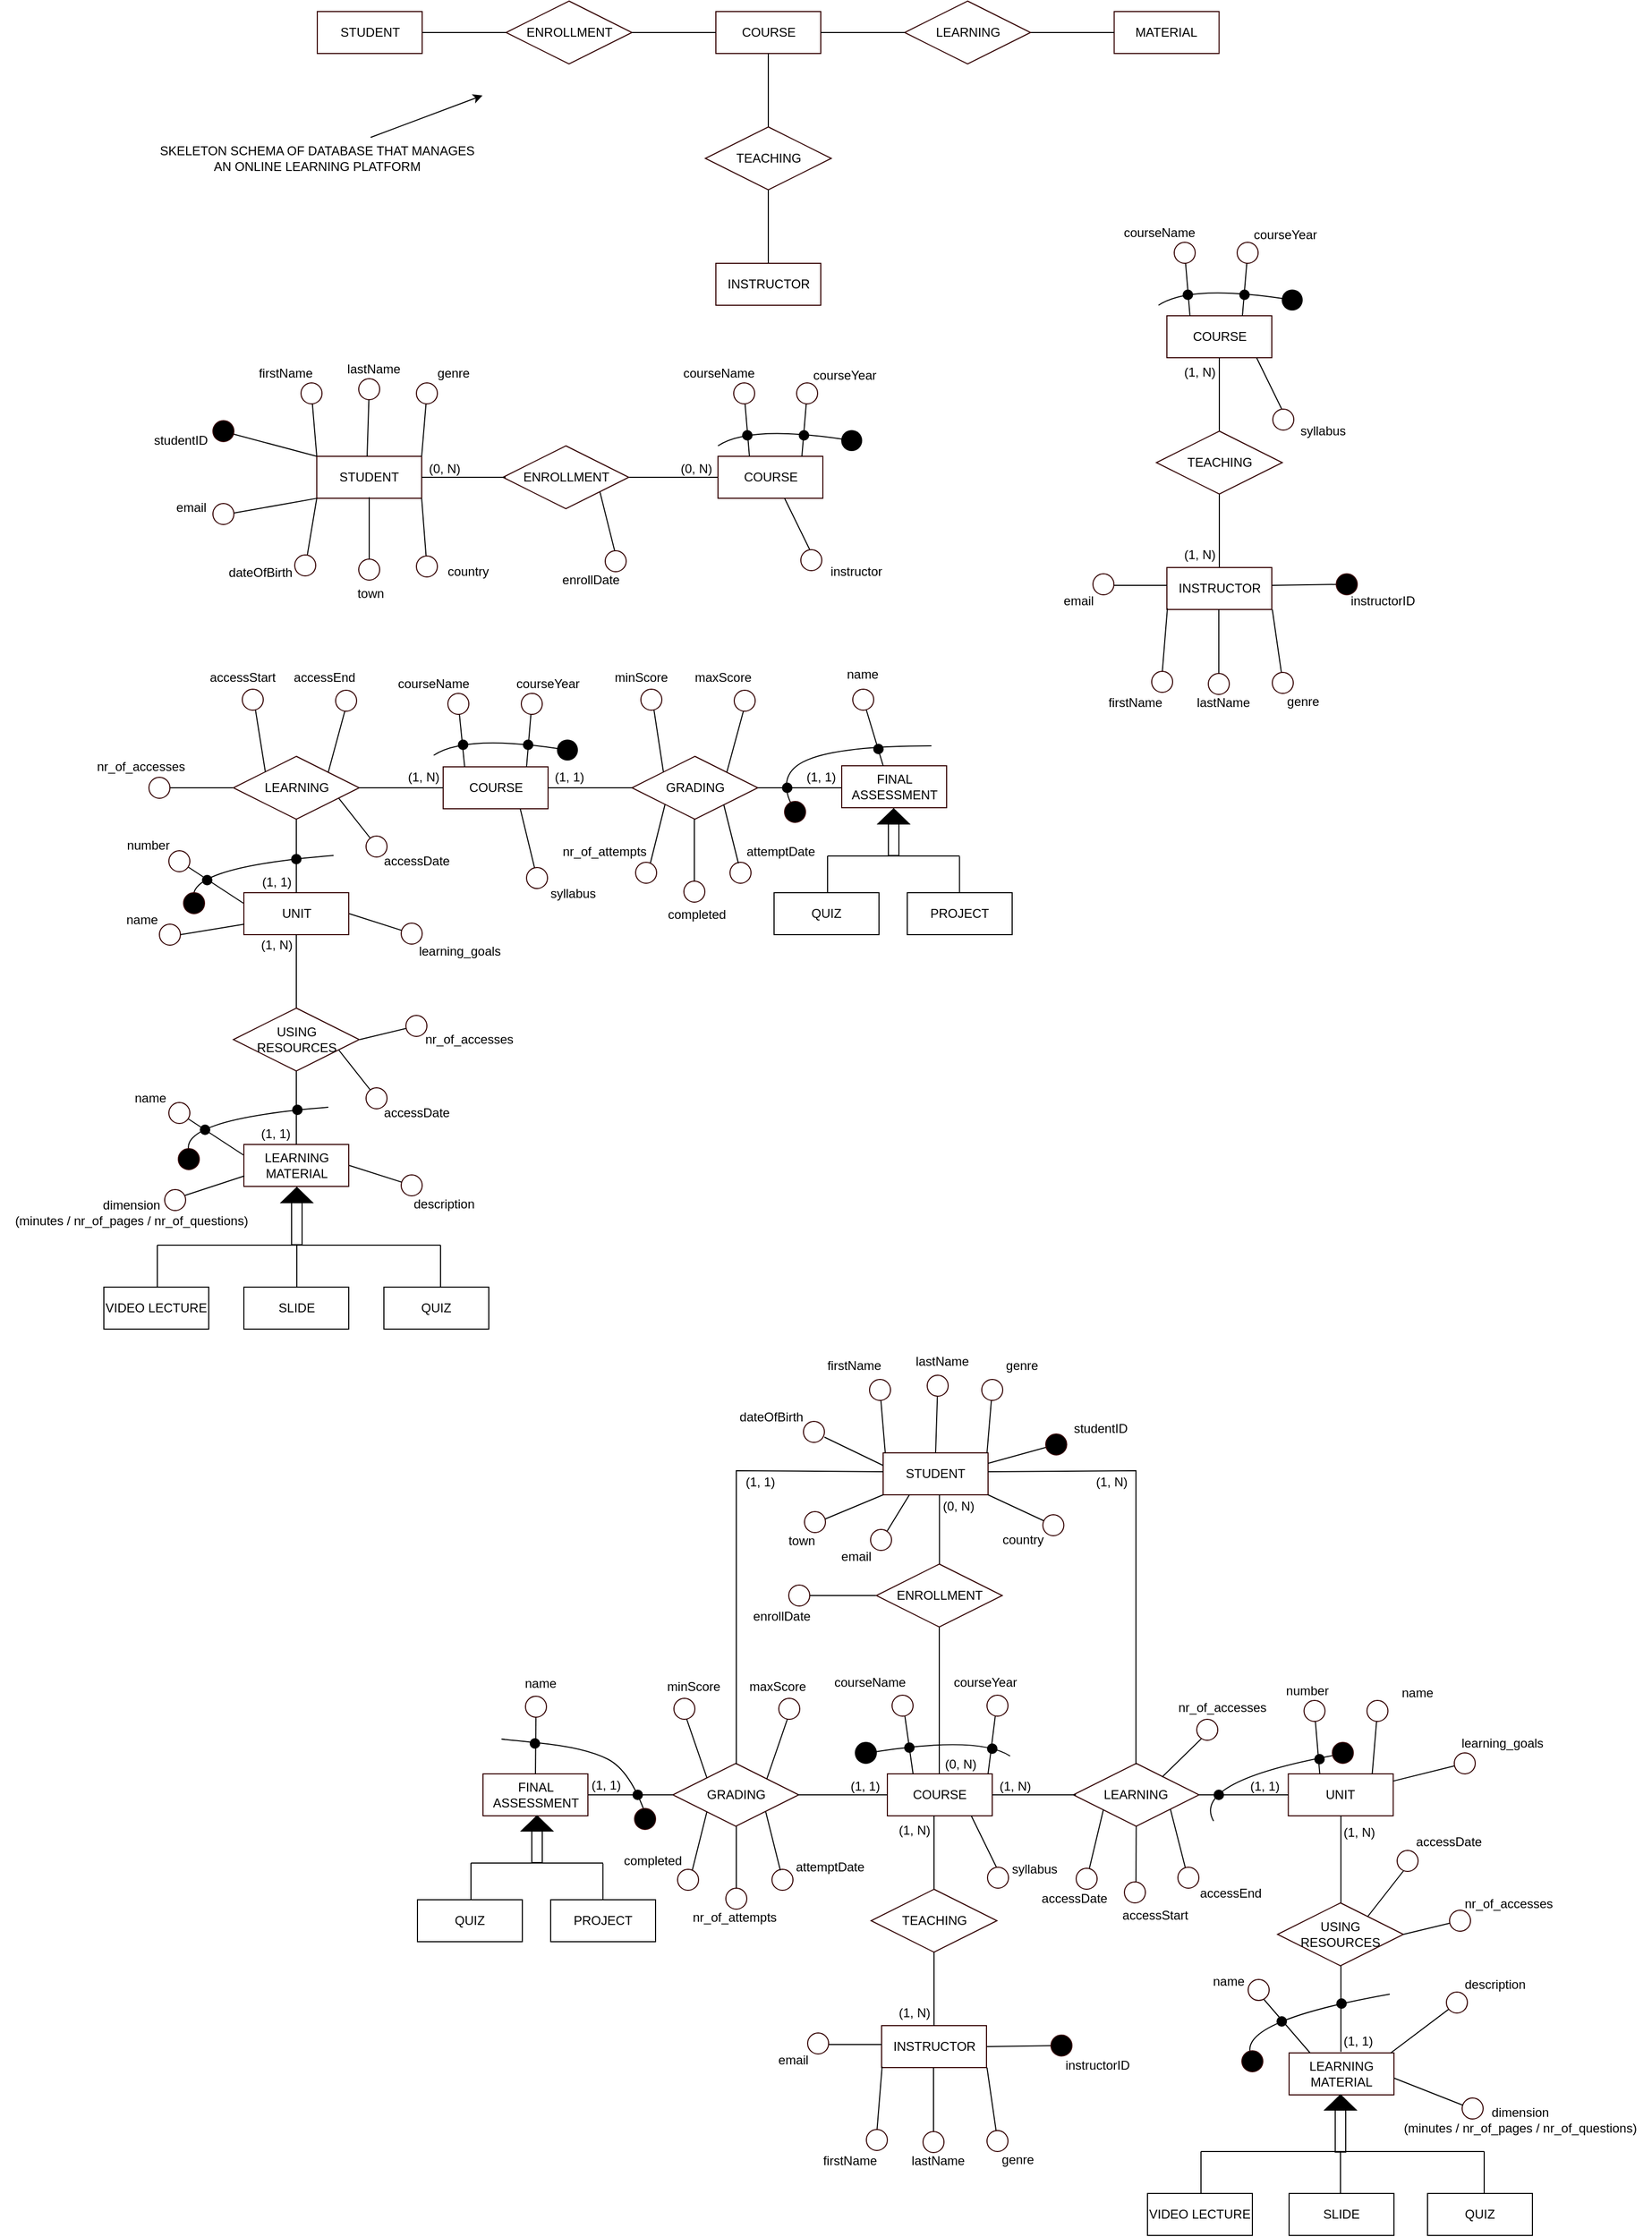 <mxfile version="21.5.1" type="device">
  <diagram id="R2lEEEUBdFMjLlhIrx00" name="Page-1">
    <mxGraphModel dx="2421" dy="1036" grid="1" gridSize="10" guides="1" tooltips="1" connect="1" arrows="1" fold="1" page="1" pageScale="1" pageWidth="850" pageHeight="1100" background="none" math="0" shadow="0" extFonts="Permanent Marker^https://fonts.googleapis.com/css?family=Permanent+Marker">
      <root>
        <mxCell id="0" />
        <mxCell id="1" parent="0" />
        <mxCell id="wVbVgi7mBvC_HDMRMZZE-150" value="STUDENT" style="whiteSpace=wrap;html=1;align=center;shadow=0;sketch=0;fillStyle=solid;strokeColor=#330000;strokeWidth=1;fillColor=#FFFFFF;" parent="1" vertex="1">
          <mxGeometry x="-429.5" y="40" width="100" height="40" as="geometry" />
        </mxCell>
        <mxCell id="wVbVgi7mBvC_HDMRMZZE-151" value="COURSE" style="whiteSpace=wrap;html=1;align=center;shadow=0;sketch=0;fillStyle=solid;strokeColor=#330000;strokeWidth=1;fillColor=#FFFFFF;" parent="1" vertex="1">
          <mxGeometry x="-49.5" y="40" width="100" height="40" as="geometry" />
        </mxCell>
        <mxCell id="wVbVgi7mBvC_HDMRMZZE-152" value="INSTRUCTOR" style="whiteSpace=wrap;html=1;align=center;shadow=0;sketch=0;fillStyle=solid;strokeColor=#330000;strokeWidth=1;fillColor=#FFFFFF;" parent="1" vertex="1">
          <mxGeometry x="-49.5" y="280" width="100" height="40" as="geometry" />
        </mxCell>
        <mxCell id="wVbVgi7mBvC_HDMRMZZE-153" value="ENROLLMENT" style="shape=rhombus;perimeter=rhombusPerimeter;whiteSpace=wrap;html=1;align=center;shadow=0;sketch=0;fillStyle=solid;strokeColor=#330000;strokeWidth=1;fillColor=#FFFFFF;" parent="1" vertex="1">
          <mxGeometry x="-249.5" y="30" width="120" height="60" as="geometry" />
        </mxCell>
        <mxCell id="wVbVgi7mBvC_HDMRMZZE-154" value="TEACHING" style="shape=rhombus;perimeter=rhombusPerimeter;whiteSpace=wrap;html=1;align=center;shadow=0;sketch=0;fillStyle=solid;strokeColor=#330000;strokeWidth=1;fillColor=#FFFFFF;" parent="1" vertex="1">
          <mxGeometry x="-59.5" y="150" width="120" height="60" as="geometry" />
        </mxCell>
        <mxCell id="wVbVgi7mBvC_HDMRMZZE-155" value="" style="endArrow=none;html=1;rounded=0;" parent="1" edge="1">
          <mxGeometry relative="1" as="geometry">
            <mxPoint x="-329.5" y="60" as="sourcePoint" />
            <mxPoint x="-249.5" y="60" as="targetPoint" />
          </mxGeometry>
        </mxCell>
        <mxCell id="wVbVgi7mBvC_HDMRMZZE-156" value="" style="endArrow=none;html=1;rounded=0;" parent="1" edge="1">
          <mxGeometry relative="1" as="geometry">
            <mxPoint x="-129.5" y="60" as="sourcePoint" />
            <mxPoint x="-49.5" y="60" as="targetPoint" />
          </mxGeometry>
        </mxCell>
        <mxCell id="wVbVgi7mBvC_HDMRMZZE-157" value="" style="endArrow=none;html=1;rounded=0;" parent="1" edge="1">
          <mxGeometry relative="1" as="geometry">
            <mxPoint x="0.5" y="80" as="sourcePoint" />
            <mxPoint x="0.5" y="150" as="targetPoint" />
          </mxGeometry>
        </mxCell>
        <mxCell id="wVbVgi7mBvC_HDMRMZZE-159" value="" style="endArrow=none;html=1;rounded=0;" parent="1" edge="1">
          <mxGeometry relative="1" as="geometry">
            <mxPoint x="0.5" y="210" as="sourcePoint" />
            <mxPoint x="0.5" y="280" as="targetPoint" />
          </mxGeometry>
        </mxCell>
        <mxCell id="wVbVgi7mBvC_HDMRMZZE-161" style="edgeStyle=none;rounded=0;orthogonalLoop=1;jettySize=auto;html=1;" parent="1" edge="1">
          <mxGeometry relative="1" as="geometry">
            <mxPoint x="-272" y="120" as="targetPoint" />
            <mxPoint x="-378.667" y="160" as="sourcePoint" />
          </mxGeometry>
        </mxCell>
        <mxCell id="wVbVgi7mBvC_HDMRMZZE-160" value="SKELETON SCHEMA OF DATABASE THAT MANAGES &lt;br&gt;AN ONLINE LEARNING PLATFORM" style="text;html=1;align=center;verticalAlign=middle;resizable=0;points=[];autosize=1;strokeColor=none;fillColor=none;" parent="1" vertex="1">
          <mxGeometry x="-590" y="160" width="320" height="40" as="geometry" />
        </mxCell>
        <mxCell id="wVbVgi7mBvC_HDMRMZZE-194" style="edgeStyle=none;rounded=0;orthogonalLoop=1;jettySize=auto;html=1;exitX=0.25;exitY=0;exitDx=0;exitDy=0;" parent="1" edge="1">
          <mxGeometry relative="1" as="geometry">
            <mxPoint x="-435" y="404" as="targetPoint" />
            <mxPoint x="-430" y="464" as="sourcePoint" />
          </mxGeometry>
        </mxCell>
        <mxCell id="wVbVgi7mBvC_HDMRMZZE-163" value="STUDENT" style="whiteSpace=wrap;html=1;align=center;shadow=0;sketch=0;fillStyle=solid;strokeColor=#330000;strokeWidth=1;fillColor=#FFFFFF;" parent="1" vertex="1">
          <mxGeometry x="-430" y="464" width="100" height="40" as="geometry" />
        </mxCell>
        <mxCell id="wVbVgi7mBvC_HDMRMZZE-164" value="COURSE" style="whiteSpace=wrap;html=1;align=center;shadow=0;sketch=0;fillStyle=solid;strokeColor=#330000;strokeWidth=1;fillColor=#FFFFFF;" parent="1" vertex="1">
          <mxGeometry x="-47.5" y="464" width="100" height="40" as="geometry" />
        </mxCell>
        <mxCell id="wVbVgi7mBvC_HDMRMZZE-165" value="ENROLLMENT" style="shape=rhombus;perimeter=rhombusPerimeter;whiteSpace=wrap;html=1;align=center;shadow=0;sketch=0;fillStyle=solid;strokeColor=#330000;strokeWidth=1;fillColor=#FFFFFF;" parent="1" vertex="1">
          <mxGeometry x="-252.5" y="454" width="120" height="60" as="geometry" />
        </mxCell>
        <mxCell id="wVbVgi7mBvC_HDMRMZZE-167" value="" style="endArrow=none;html=1;rounded=0;" parent="1" edge="1">
          <mxGeometry relative="1" as="geometry">
            <mxPoint x="-330" y="484" as="sourcePoint" />
            <mxPoint x="-250" y="484" as="targetPoint" />
          </mxGeometry>
        </mxCell>
        <mxCell id="wVbVgi7mBvC_HDMRMZZE-168" value="(0, N)" style="resizable=0;html=1;align=left;verticalAlign=bottom;shadow=0;sketch=0;fillStyle=solid;strokeColor=#330000;strokeWidth=1;fillColor=#FFFFFF;" parent="wVbVgi7mBvC_HDMRMZZE-167" connectable="0" vertex="1">
          <mxGeometry x="-1" relative="1" as="geometry">
            <mxPoint x="5" as="offset" />
          </mxGeometry>
        </mxCell>
        <mxCell id="wVbVgi7mBvC_HDMRMZZE-178" value="firstName" style="text;html=1;align=center;verticalAlign=middle;resizable=0;points=[];autosize=1;strokeColor=none;fillColor=none;" parent="1" vertex="1">
          <mxGeometry x="-495" y="370" width="70" height="30" as="geometry" />
        </mxCell>
        <mxCell id="wVbVgi7mBvC_HDMRMZZE-184" value="" style="edgeStyle=none;rounded=0;orthogonalLoop=1;jettySize=auto;html=1;exitX=0.75;exitY=0;exitDx=0;exitDy=0;endArrow=none;" parent="1" target="wVbVgi7mBvC_HDMRMZZE-183" edge="1">
          <mxGeometry relative="1" as="geometry">
            <mxPoint x="-325" y="404" as="targetPoint" />
            <mxPoint x="-330" y="464" as="sourcePoint" />
          </mxGeometry>
        </mxCell>
        <mxCell id="wVbVgi7mBvC_HDMRMZZE-183" value="" style="ellipse;whiteSpace=wrap;html=1;fillColor=#FFFFFF;strokeColor=#330000;shadow=0;sketch=0;fillStyle=solid;strokeWidth=1;" parent="1" vertex="1">
          <mxGeometry x="-335" y="394" width="20" height="20" as="geometry" />
        </mxCell>
        <mxCell id="wVbVgi7mBvC_HDMRMZZE-195" value="" style="ellipse;whiteSpace=wrap;html=1;fillColor=#FFFFFF;strokeColor=#330000;shadow=0;sketch=0;fillStyle=solid;strokeWidth=1;" parent="1" vertex="1">
          <mxGeometry x="-445" y="394" width="20" height="20" as="geometry" />
        </mxCell>
        <mxCell id="wVbVgi7mBvC_HDMRMZZE-198" value="genre" style="text;html=1;align=center;verticalAlign=middle;resizable=0;points=[];autosize=1;strokeColor=none;fillColor=none;" parent="1" vertex="1">
          <mxGeometry x="-325" y="370" width="50" height="30" as="geometry" />
        </mxCell>
        <mxCell id="wVbVgi7mBvC_HDMRMZZE-218" value="" style="endArrow=none;html=1;rounded=0;" parent="1" edge="1">
          <mxGeometry width="50" height="50" relative="1" as="geometry">
            <mxPoint x="-430" y="504" as="sourcePoint" />
            <mxPoint x="-440" y="564" as="targetPoint" />
          </mxGeometry>
        </mxCell>
        <mxCell id="wVbVgi7mBvC_HDMRMZZE-220" value="" style="ellipse;whiteSpace=wrap;html=1;aspect=fixed;shadow=0;sketch=0;fillStyle=solid;strokeColor=#330000;strokeWidth=1;fillColor=#FFFFFF;" parent="1" vertex="1">
          <mxGeometry x="-451" y="558" width="20" height="20" as="geometry" />
        </mxCell>
        <mxCell id="wVbVgi7mBvC_HDMRMZZE-221" value="dateOfBirth" style="text;html=1;align=center;verticalAlign=middle;resizable=0;points=[];autosize=1;strokeColor=none;fillColor=none;" parent="1" vertex="1">
          <mxGeometry x="-524" y="560" width="80" height="30" as="geometry" />
        </mxCell>
        <mxCell id="wVbVgi7mBvC_HDMRMZZE-222" style="edgeStyle=none;rounded=0;orthogonalLoop=1;jettySize=auto;html=1;exitX=0.75;exitY=0;exitDx=0;exitDy=0;startArrow=none;" parent="1" source="wVbVgi7mBvC_HDMRMZZE-226" edge="1">
          <mxGeometry relative="1" as="geometry">
            <mxPoint x="37.5" y="404" as="targetPoint" />
          </mxGeometry>
        </mxCell>
        <mxCell id="wVbVgi7mBvC_HDMRMZZE-223" style="edgeStyle=none;rounded=0;orthogonalLoop=1;jettySize=auto;html=1;exitX=0.25;exitY=0;exitDx=0;exitDy=0;" parent="1" edge="1">
          <mxGeometry relative="1" as="geometry">
            <mxPoint x="-22.5" y="404" as="targetPoint" />
            <mxPoint x="-17.5" y="464" as="sourcePoint" />
          </mxGeometry>
        </mxCell>
        <mxCell id="wVbVgi7mBvC_HDMRMZZE-224" value="courseName" style="text;html=1;align=center;verticalAlign=middle;resizable=0;points=[];autosize=1;strokeColor=none;fillColor=none;" parent="1" vertex="1">
          <mxGeometry x="-92.5" y="370" width="90" height="30" as="geometry" />
        </mxCell>
        <mxCell id="wVbVgi7mBvC_HDMRMZZE-225" value="" style="edgeStyle=none;rounded=0;orthogonalLoop=1;jettySize=auto;html=1;exitX=0.75;exitY=0;exitDx=0;exitDy=0;endArrow=none;" parent="1" target="wVbVgi7mBvC_HDMRMZZE-226" edge="1">
          <mxGeometry relative="1" as="geometry">
            <mxPoint x="37.5" y="404" as="targetPoint" />
            <mxPoint x="32.5" y="464" as="sourcePoint" />
          </mxGeometry>
        </mxCell>
        <mxCell id="wVbVgi7mBvC_HDMRMZZE-226" value="" style="ellipse;whiteSpace=wrap;html=1;fillColor=#FFFFFF;strokeColor=#330000;shadow=0;sketch=0;fillStyle=solid;strokeWidth=1;" parent="1" vertex="1">
          <mxGeometry x="27.5" y="394" width="20" height="20" as="geometry" />
        </mxCell>
        <mxCell id="wVbVgi7mBvC_HDMRMZZE-227" value="" style="ellipse;whiteSpace=wrap;html=1;fillColor=#FFFFFF;strokeColor=#330000;shadow=0;sketch=0;fillStyle=solid;strokeWidth=1;" parent="1" vertex="1">
          <mxGeometry x="-32.5" y="394" width="20" height="20" as="geometry" />
        </mxCell>
        <mxCell id="wVbVgi7mBvC_HDMRMZZE-228" value="" style="shape=waypoint;fillStyle=solid;size=6;pointerEvents=1;points=[];resizable=0;rotatable=0;perimeter=centerPerimeter;snapToPoint=1;strokeWidth=3;fillColor=none;strokeColor=default;perimeterSpacing=0;shadow=0;sketch=0;flipV=0;flipH=0;" parent="1" vertex="1">
          <mxGeometry x="-29.5" y="434.0" width="20" height="20" as="geometry" />
        </mxCell>
        <mxCell id="wVbVgi7mBvC_HDMRMZZE-229" value="" style="shape=waypoint;fillStyle=solid;size=6;pointerEvents=1;points=[];resizable=0;rotatable=0;perimeter=centerPerimeter;snapToPoint=1;strokeWidth=3;fillColor=none;strokeColor=default;perimeterSpacing=0;shadow=0;sketch=0;flipV=0;flipH=0;" parent="1" vertex="1">
          <mxGeometry x="24.5" y="434.0" width="20" height="20" as="geometry" />
        </mxCell>
        <mxCell id="wVbVgi7mBvC_HDMRMZZE-230" value="" style="curved=1;endArrow=classic;html=1;rounded=0;entryX=0.574;entryY=0.321;entryDx=0;entryDy=0;entryPerimeter=0;" parent="1" target="wVbVgi7mBvC_HDMRMZZE-231" edge="1">
          <mxGeometry width="50" height="50" relative="1" as="geometry">
            <mxPoint x="-47.5" y="454" as="sourcePoint" />
            <mxPoint x="82.75" y="434" as="targetPoint" />
            <Array as="points">
              <mxPoint x="-47.25" y="454" />
              <mxPoint x="-17.25" y="434" />
            </Array>
          </mxGeometry>
        </mxCell>
        <mxCell id="wVbVgi7mBvC_HDMRMZZE-231" value="" style="shape=waypoint;fillStyle=solid;size=6;pointerEvents=1;points=[];resizable=0;rotatable=0;perimeter=centerPerimeter;snapToPoint=1;strokeWidth=8;fillColor=none;strokeColor=default;perimeterSpacing=0;shadow=0;sketch=0;" parent="1" vertex="1">
          <mxGeometry x="70" y="439.0" width="20" height="20" as="geometry" />
        </mxCell>
        <mxCell id="wVbVgi7mBvC_HDMRMZZE-232" value="courseYear" style="text;html=1;align=center;verticalAlign=middle;resizable=0;points=[];autosize=1;strokeColor=none;fillColor=none;" parent="1" vertex="1">
          <mxGeometry x="32.5" y="372" width="80" height="30" as="geometry" />
        </mxCell>
        <mxCell id="wVbVgi7mBvC_HDMRMZZE-233" value="" style="endArrow=none;html=1;rounded=0;" parent="1" edge="1">
          <mxGeometry width="50" height="50" relative="1" as="geometry">
            <mxPoint x="16" y="504" as="sourcePoint" />
            <mxPoint x="40" y="553" as="targetPoint" />
          </mxGeometry>
        </mxCell>
        <mxCell id="wVbVgi7mBvC_HDMRMZZE-234" value="" style="ellipse;whiteSpace=wrap;html=1;aspect=fixed;shadow=0;sketch=0;fillStyle=solid;strokeColor=#330000;strokeWidth=1;fillColor=#FFFFFF;" parent="1" vertex="1">
          <mxGeometry x="31.5" y="553" width="20" height="20" as="geometry" />
        </mxCell>
        <mxCell id="wVbVgi7mBvC_HDMRMZZE-236" value="instructor" style="text;html=1;align=center;verticalAlign=middle;resizable=0;points=[];autosize=1;strokeColor=none;fillColor=none;" parent="1" vertex="1">
          <mxGeometry x="48.5" y="559" width="70" height="30" as="geometry" />
        </mxCell>
        <mxCell id="wVbVgi7mBvC_HDMRMZZE-342" value="FINAL ASSESSMENT" style="whiteSpace=wrap;html=1;align=center;shadow=0;sketch=0;fillStyle=solid;strokeColor=#330000;strokeWidth=1;fillColor=#FFFFFF;" parent="1" vertex="1">
          <mxGeometry x="-271.5" y="1720" width="100" height="40" as="geometry" />
        </mxCell>
        <mxCell id="wVbVgi7mBvC_HDMRMZZE-343" value="STUDENT" style="whiteSpace=wrap;html=1;align=center;shadow=0;sketch=0;fillStyle=solid;strokeColor=#330000;strokeWidth=1;fillColor=#FFFFFF;" parent="1" vertex="1">
          <mxGeometry x="110" y="1414" width="100" height="40" as="geometry" />
        </mxCell>
        <mxCell id="wVbVgi7mBvC_HDMRMZZE-369" value="GRADING" style="shape=rhombus;perimeter=rhombusPerimeter;whiteSpace=wrap;html=1;align=center;shadow=0;sketch=0;fillStyle=solid;strokeColor=#330000;strokeWidth=1;fillColor=#FFFFFF;" parent="1" vertex="1">
          <mxGeometry x="-90.5" y="1710" width="120" height="60" as="geometry" />
        </mxCell>
        <mxCell id="wVbVgi7mBvC_HDMRMZZE-370" value="" style="endArrow=none;html=1;rounded=0;sourcePerimeterSpacing=0;" parent="1" edge="1">
          <mxGeometry relative="1" as="geometry">
            <mxPoint x="-90" y="1740" as="sourcePoint" />
            <mxPoint x="-171" y="1740" as="targetPoint" />
          </mxGeometry>
        </mxCell>
        <mxCell id="wVbVgi7mBvC_HDMRMZZE-371" value="(1, 1)" style="resizable=0;html=1;align=left;verticalAlign=bottom;shadow=0;sketch=0;fillStyle=solid;strokeColor=#330000;strokeWidth=1;fillColor=#FFFFFF;" parent="wVbVgi7mBvC_HDMRMZZE-370" connectable="0" vertex="1">
          <mxGeometry x="-1" relative="1" as="geometry">
            <mxPoint x="-80" y="-1" as="offset" />
          </mxGeometry>
        </mxCell>
        <mxCell id="wVbVgi7mBvC_HDMRMZZE-372" value="COURSE" style="whiteSpace=wrap;html=1;align=center;shadow=0;sketch=0;fillStyle=solid;strokeColor=#330000;strokeWidth=1;fillColor=#FFFFFF;" parent="1" vertex="1">
          <mxGeometry x="114" y="1720" width="100" height="40" as="geometry" />
        </mxCell>
        <mxCell id="wVbVgi7mBvC_HDMRMZZE-373" value="" style="endArrow=none;html=1;rounded=0;" parent="1" edge="1">
          <mxGeometry relative="1" as="geometry">
            <mxPoint x="28.5" y="1740" as="sourcePoint" />
            <mxPoint x="114" y="1740" as="targetPoint" />
          </mxGeometry>
        </mxCell>
        <mxCell id="wVbVgi7mBvC_HDMRMZZE-374" value="(1, 1)" style="resizable=0;html=1;align=left;verticalAlign=bottom;shadow=0;sketch=0;fillStyle=solid;strokeColor=#330000;strokeWidth=1;fillColor=#FFFFFF;" parent="wVbVgi7mBvC_HDMRMZZE-373" connectable="0" vertex="1">
          <mxGeometry x="-1" relative="1" as="geometry">
            <mxPoint x="48" as="offset" />
          </mxGeometry>
        </mxCell>
        <mxCell id="wVbVgi7mBvC_HDMRMZZE-378" value="" style="endArrow=none;html=1;rounded=0;" parent="1" edge="1">
          <mxGeometry width="50" height="50" relative="1" as="geometry">
            <mxPoint x="130" y="1660" as="sourcePoint" />
            <mxPoint x="138.5" y="1720" as="targetPoint" />
          </mxGeometry>
        </mxCell>
        <mxCell id="wVbVgi7mBvC_HDMRMZZE-379" value="" style="ellipse;whiteSpace=wrap;html=1;aspect=fixed;shadow=0;sketch=0;fillStyle=solid;strokeColor=#330000;strokeWidth=1;fillColor=#FFFFFF;flipV=0;flipH=1;perimeterSpacing=0;" parent="1" vertex="1">
          <mxGeometry x="118.5" y="1645" width="20" height="20" as="geometry" />
        </mxCell>
        <mxCell id="wVbVgi7mBvC_HDMRMZZE-381" value="UNIT" style="whiteSpace=wrap;html=1;align=center;shadow=0;sketch=0;fillStyle=solid;strokeColor=#330000;strokeWidth=1;fillColor=#FFFFFF;" parent="1" vertex="1">
          <mxGeometry x="496.25" y="1720" width="100" height="40" as="geometry" />
        </mxCell>
        <mxCell id="wVbVgi7mBvC_HDMRMZZE-382" value="LEARNING" style="shape=rhombus;perimeter=rhombusPerimeter;whiteSpace=wrap;html=1;align=center;shadow=0;sketch=0;fillStyle=solid;strokeColor=#330000;strokeWidth=1;fillColor=#FFFFFF;" parent="1" vertex="1">
          <mxGeometry x="291.25" y="1710" width="120" height="60" as="geometry" />
        </mxCell>
        <mxCell id="wVbVgi7mBvC_HDMRMZZE-383" value="" style="endArrow=none;html=1;rounded=0;" parent="1" edge="1">
          <mxGeometry relative="1" as="geometry">
            <mxPoint x="213.75" y="1740" as="sourcePoint" />
            <mxPoint x="293.75" y="1740" as="targetPoint" />
          </mxGeometry>
        </mxCell>
        <mxCell id="wVbVgi7mBvC_HDMRMZZE-384" value="(1, N)" style="resizable=0;html=1;align=left;verticalAlign=bottom;shadow=0;sketch=0;fillStyle=solid;strokeColor=#330000;strokeWidth=1;fillColor=#FFFFFF;" parent="wVbVgi7mBvC_HDMRMZZE-383" connectable="0" vertex="1">
          <mxGeometry x="-1" relative="1" as="geometry">
            <mxPoint x="5" as="offset" />
          </mxGeometry>
        </mxCell>
        <mxCell id="wVbVgi7mBvC_HDMRMZZE-385" value="" style="endArrow=none;html=1;rounded=0;" parent="1" edge="1">
          <mxGeometry relative="1" as="geometry">
            <mxPoint x="410.75" y="1740" as="sourcePoint" />
            <mxPoint x="496.25" y="1740" as="targetPoint" />
          </mxGeometry>
        </mxCell>
        <mxCell id="wVbVgi7mBvC_HDMRMZZE-386" value="(1, 1)" style="resizable=0;html=1;align=left;verticalAlign=bottom;shadow=0;sketch=0;fillStyle=solid;strokeColor=#330000;strokeWidth=1;fillColor=#FFFFFF;" parent="wVbVgi7mBvC_HDMRMZZE-385" connectable="0" vertex="1">
          <mxGeometry x="-1" relative="1" as="geometry">
            <mxPoint x="47" as="offset" />
          </mxGeometry>
        </mxCell>
        <mxCell id="wVbVgi7mBvC_HDMRMZZE-387" style="edgeStyle=none;rounded=0;orthogonalLoop=1;jettySize=auto;html=1;exitX=0.75;exitY=0;exitDx=0;exitDy=0;startArrow=none;" parent="1" source="wVbVgi7mBvC_HDMRMZZE-391" edge="1">
          <mxGeometry relative="1" as="geometry">
            <mxPoint x="581.25" y="1660" as="targetPoint" />
          </mxGeometry>
        </mxCell>
        <mxCell id="wVbVgi7mBvC_HDMRMZZE-388" style="edgeStyle=none;rounded=0;orthogonalLoop=1;jettySize=auto;html=1;exitX=0.25;exitY=0;exitDx=0;exitDy=0;" parent="1" edge="1">
          <mxGeometry relative="1" as="geometry">
            <mxPoint x="521.25" y="1660" as="targetPoint" />
            <mxPoint x="526.25" y="1720" as="sourcePoint" />
          </mxGeometry>
        </mxCell>
        <mxCell id="wVbVgi7mBvC_HDMRMZZE-389" value="number" style="text;html=1;align=center;verticalAlign=middle;resizable=0;points=[];autosize=1;strokeColor=none;fillColor=none;" parent="1" vertex="1">
          <mxGeometry x="484" y="1626" width="60" height="30" as="geometry" />
        </mxCell>
        <mxCell id="wVbVgi7mBvC_HDMRMZZE-390" value="" style="edgeStyle=none;rounded=0;orthogonalLoop=1;jettySize=auto;html=1;exitX=0.75;exitY=0;exitDx=0;exitDy=0;endArrow=none;" parent="1" target="wVbVgi7mBvC_HDMRMZZE-391" edge="1">
          <mxGeometry relative="1" as="geometry">
            <mxPoint x="581.25" y="1660" as="targetPoint" />
            <mxPoint x="576.25" y="1720" as="sourcePoint" />
          </mxGeometry>
        </mxCell>
        <mxCell id="wVbVgi7mBvC_HDMRMZZE-391" value="" style="ellipse;whiteSpace=wrap;html=1;fillColor=#FFFFFF;strokeColor=#330000;shadow=0;sketch=0;fillStyle=solid;strokeWidth=1;" parent="1" vertex="1">
          <mxGeometry x="571.25" y="1650" width="20" height="20" as="geometry" />
        </mxCell>
        <mxCell id="wVbVgi7mBvC_HDMRMZZE-392" value="" style="ellipse;whiteSpace=wrap;html=1;fillColor=#FFFFFF;strokeColor=#330000;shadow=0;sketch=0;fillStyle=solid;strokeWidth=1;" parent="1" vertex="1">
          <mxGeometry x="511.25" y="1650" width="20" height="20" as="geometry" />
        </mxCell>
        <mxCell id="wVbVgi7mBvC_HDMRMZZE-397" value="name" style="text;html=1;align=center;verticalAlign=middle;resizable=0;points=[];autosize=1;strokeColor=none;fillColor=none;" parent="1" vertex="1">
          <mxGeometry x="594.25" y="1628" width="50" height="30" as="geometry" />
        </mxCell>
        <mxCell id="wVbVgi7mBvC_HDMRMZZE-400" value="" style="endArrow=none;html=1;rounded=0;" parent="1" edge="1">
          <mxGeometry relative="1" as="geometry">
            <mxPoint x="163.66" y="1454" as="sourcePoint" />
            <mxPoint x="163.66" y="1530" as="targetPoint" />
          </mxGeometry>
        </mxCell>
        <mxCell id="wVbVgi7mBvC_HDMRMZZE-401" value="(0, N)" style="resizable=0;html=1;align=left;verticalAlign=bottom;shadow=0;sketch=0;fillStyle=solid;strokeColor=#330000;strokeWidth=1;fillColor=#FFFFFF;" parent="wVbVgi7mBvC_HDMRMZZE-400" connectable="0" vertex="1">
          <mxGeometry x="-1" relative="1" as="geometry">
            <mxPoint x="1" y="19" as="offset" />
          </mxGeometry>
        </mxCell>
        <mxCell id="wVbVgi7mBvC_HDMRMZZE-405" value="" style="endArrow=none;html=1;rounded=0;entryX=-0.014;entryY=-0.133;entryDx=0;entryDy=0;entryPerimeter=0;exitX=1;exitY=0.25;exitDx=0;exitDy=0;" parent="1" source="wVbVgi7mBvC_HDMRMZZE-343" edge="1">
          <mxGeometry width="50" height="50" relative="1" as="geometry">
            <mxPoint x="210" y="1435" as="sourcePoint" />
            <mxPoint x="267.99" y="1407.99" as="targetPoint" />
          </mxGeometry>
        </mxCell>
        <mxCell id="wVbVgi7mBvC_HDMRMZZE-406" value="" style="ellipse;whiteSpace=wrap;html=1;aspect=fixed;shadow=0;sketch=0;fillStyle=solid;strokeColor=#330000;strokeWidth=1;fillColor=#000000;flipV=1;" parent="1" vertex="1">
          <mxGeometry x="265" y="1396" width="20" height="20" as="geometry" />
        </mxCell>
        <mxCell id="wVbVgi7mBvC_HDMRMZZE-407" value="studentID" style="text;html=1;align=center;verticalAlign=middle;resizable=0;points=[];autosize=1;strokeColor=none;fillColor=none;flipV=1;" parent="1" vertex="1">
          <mxGeometry x="282.25" y="1375.55" width="70" height="30" as="geometry" />
        </mxCell>
        <mxCell id="wVbVgi7mBvC_HDMRMZZE-410" value="" style="endArrow=none;html=1;rounded=0;" parent="1" edge="1">
          <mxGeometry relative="1" as="geometry">
            <mxPoint x="546.41" y="1843" as="sourcePoint" />
            <mxPoint x="546.41" y="1760" as="targetPoint" />
          </mxGeometry>
        </mxCell>
        <mxCell id="wVbVgi7mBvC_HDMRMZZE-411" value="(1, N)" style="resizable=0;html=1;align=left;verticalAlign=bottom;shadow=0;sketch=0;fillStyle=solid;strokeColor=#330000;strokeWidth=1;fillColor=#FFFFFF;" parent="wVbVgi7mBvC_HDMRMZZE-410" connectable="0" vertex="1">
          <mxGeometry x="-1" relative="1" as="geometry">
            <mxPoint x="1" y="-59" as="offset" />
          </mxGeometry>
        </mxCell>
        <mxCell id="wVbVgi7mBvC_HDMRMZZE-412" value="USING&lt;br&gt;RESOURCES" style="shape=rhombus;perimeter=rhombusPerimeter;whiteSpace=wrap;html=1;align=center;shadow=0;sketch=0;fillStyle=solid;strokeColor=#330000;strokeWidth=1;fillColor=#FFFFFF;" parent="1" vertex="1">
          <mxGeometry x="486" y="1843" width="120" height="60" as="geometry" />
        </mxCell>
        <mxCell id="wVbVgi7mBvC_HDMRMZZE-413" value="" style="endArrow=none;html=1;rounded=0;" parent="1" edge="1">
          <mxGeometry relative="1" as="geometry">
            <mxPoint x="546.41" y="1985" as="sourcePoint" />
            <mxPoint x="546.41" y="1903" as="targetPoint" />
          </mxGeometry>
        </mxCell>
        <mxCell id="wVbVgi7mBvC_HDMRMZZE-414" value="(1, 1)" style="resizable=0;html=1;align=left;verticalAlign=bottom;shadow=0;sketch=0;fillStyle=solid;strokeColor=#330000;strokeWidth=1;fillColor=#FFFFFF;" parent="wVbVgi7mBvC_HDMRMZZE-413" connectable="0" vertex="1">
          <mxGeometry x="-1" relative="1" as="geometry">
            <mxPoint x="1" y="-2" as="offset" />
          </mxGeometry>
        </mxCell>
        <mxCell id="wVbVgi7mBvC_HDMRMZZE-415" value="LEARNING MATERIAL" style="whiteSpace=wrap;html=1;align=center;shadow=0;sketch=0;fillStyle=solid;strokeColor=#330000;strokeWidth=1;fillColor=#FFFFFF;" parent="1" vertex="1">
          <mxGeometry x="497" y="1986" width="100" height="40" as="geometry" />
        </mxCell>
        <mxCell id="3XlOtEZdqVWkjSuW6pGu-1" value="" style="html=1;shadow=0;dashed=0;align=center;verticalAlign=middle;shape=mxgraph.arrows2.arrow;dy=0.6;dx=40;direction=north;notch=0;fillStyle=solid;fillColor=#000000;" parent="1" vertex="1">
          <mxGeometry x="531" y="2026" width="30" height="14.55" as="geometry" />
        </mxCell>
        <mxCell id="3XlOtEZdqVWkjSuW6pGu-2" value="" style="rounded=0;whiteSpace=wrap;html=1;" parent="1" vertex="1">
          <mxGeometry x="541" y="2040.55" width="10" height="40" as="geometry" />
        </mxCell>
        <mxCell id="3XlOtEZdqVWkjSuW6pGu-3" value="" style="endArrow=none;html=1;rounded=0;" parent="1" edge="1">
          <mxGeometry width="50" height="50" relative="1" as="geometry">
            <mxPoint x="413" y="2080" as="sourcePoint" />
            <mxPoint x="683" y="2080" as="targetPoint" />
          </mxGeometry>
        </mxCell>
        <mxCell id="3XlOtEZdqVWkjSuW6pGu-4" value="" style="endArrow=none;html=1;rounded=0;" parent="1" edge="1">
          <mxGeometry width="50" height="50" relative="1" as="geometry">
            <mxPoint x="413" y="2120" as="sourcePoint" />
            <mxPoint x="413" y="2080" as="targetPoint" />
          </mxGeometry>
        </mxCell>
        <mxCell id="3XlOtEZdqVWkjSuW6pGu-5" value="" style="endArrow=none;html=1;rounded=0;" parent="1" edge="1">
          <mxGeometry width="50" height="50" relative="1" as="geometry">
            <mxPoint x="546" y="2120" as="sourcePoint" />
            <mxPoint x="546" y="2080" as="targetPoint" />
          </mxGeometry>
        </mxCell>
        <mxCell id="3XlOtEZdqVWkjSuW6pGu-6" value="" style="endArrow=none;html=1;rounded=0;" parent="1" edge="1">
          <mxGeometry width="50" height="50" relative="1" as="geometry">
            <mxPoint x="683" y="2120" as="sourcePoint" />
            <mxPoint x="683" y="2080" as="targetPoint" />
          </mxGeometry>
        </mxCell>
        <mxCell id="3XlOtEZdqVWkjSuW6pGu-12" value="description" style="text;html=1;align=center;verticalAlign=middle;resizable=0;points=[];autosize=1;strokeColor=none;fillColor=none;" parent="1" vertex="1">
          <mxGeometry x="652.5" y="1906" width="80" height="30" as="geometry" />
        </mxCell>
        <mxCell id="3XlOtEZdqVWkjSuW6pGu-13" value="" style="edgeStyle=none;rounded=0;orthogonalLoop=1;jettySize=auto;html=1;exitX=0.75;exitY=0;exitDx=0;exitDy=0;endArrow=none;entryX=0;entryY=1;entryDx=0;entryDy=0;" parent="1" edge="1">
          <mxGeometry relative="1" as="geometry">
            <mxPoint x="650.929" y="1943.071" as="targetPoint" />
            <mxPoint x="594" y="1986" as="sourcePoint" />
          </mxGeometry>
        </mxCell>
        <mxCell id="3XlOtEZdqVWkjSuW6pGu-14" value="" style="ellipse;whiteSpace=wrap;html=1;fillColor=#FFFFFF;strokeColor=#330000;shadow=0;sketch=0;fillStyle=solid;strokeWidth=1;flipV=1;" parent="1" vertex="1">
          <mxGeometry x="662" y="2029" width="20" height="20" as="geometry" />
        </mxCell>
        <mxCell id="3XlOtEZdqVWkjSuW6pGu-20" value="dimension&lt;br style=&quot;border-color: var(--border-color);&quot;&gt;(minutes /&amp;nbsp;nr_of_pages / nr_of_questions)" style="text;html=1;align=center;verticalAlign=middle;resizable=0;points=[];autosize=1;strokeColor=none;fillColor=none;flipV=1;" parent="1" vertex="1">
          <mxGeometry x="592" y="2030" width="250" height="40" as="geometry" />
        </mxCell>
        <mxCell id="3XlOtEZdqVWkjSuW6pGu-23" value="" style="edgeStyle=none;rounded=0;orthogonalLoop=1;jettySize=auto;html=1;exitX=0.75;exitY=0;exitDx=0;exitDy=0;endArrow=none;" parent="1" edge="1">
          <mxGeometry relative="1" as="geometry">
            <mxPoint x="663" y="2036.0" as="targetPoint" />
            <mxPoint x="597" y="2010.0" as="sourcePoint" />
          </mxGeometry>
        </mxCell>
        <mxCell id="3XlOtEZdqVWkjSuW6pGu-25" value="" style="endArrow=none;html=1;rounded=0;" parent="1" edge="1">
          <mxGeometry width="50" height="50" relative="1" as="geometry">
            <mxPoint x="517" y="1986" as="sourcePoint" />
            <mxPoint x="473" y="1935" as="targetPoint" />
          </mxGeometry>
        </mxCell>
        <mxCell id="3XlOtEZdqVWkjSuW6pGu-26" value="" style="ellipse;whiteSpace=wrap;html=1;fillColor=#FFFFFF;strokeColor=#330000;shadow=0;sketch=0;fillStyle=solid;strokeWidth=1;" parent="1" vertex="1">
          <mxGeometry x="458" y="1916" width="20" height="20" as="geometry" />
        </mxCell>
        <mxCell id="3XlOtEZdqVWkjSuW6pGu-27" value="name" style="text;html=1;align=center;verticalAlign=middle;resizable=0;points=[];autosize=1;strokeColor=none;fillColor=none;flipV=1;" parent="1" vertex="1">
          <mxGeometry x="414" y="1903" width="50" height="30" as="geometry" />
        </mxCell>
        <mxCell id="3XlOtEZdqVWkjSuW6pGu-29" value="" style="endArrow=none;html=1;rounded=0;" parent="1" edge="1">
          <mxGeometry width="50" height="50" relative="1" as="geometry">
            <mxPoint x="608" y="1810" as="sourcePoint" />
            <mxPoint x="572" y="1856" as="targetPoint" />
          </mxGeometry>
        </mxCell>
        <mxCell id="3XlOtEZdqVWkjSuW6pGu-30" value="" style="ellipse;whiteSpace=wrap;html=1;fillColor=#FFFFFF;strokeColor=#330000;shadow=0;sketch=0;fillStyle=solid;strokeWidth=1;" parent="1" vertex="1">
          <mxGeometry x="600" y="1793" width="20" height="20" as="geometry" />
        </mxCell>
        <mxCell id="3XlOtEZdqVWkjSuW6pGu-33" value="accessDate" style="text;html=1;align=center;verticalAlign=middle;resizable=0;points=[];autosize=1;strokeColor=none;fillColor=none;" parent="1" vertex="1">
          <mxGeometry x="603.5" y="1770" width="90" height="30" as="geometry" />
        </mxCell>
        <mxCell id="HoVi9p8Lm3jnbSQNBDDz-15" value="" style="endArrow=none;html=1;rounded=0;" parent="1" edge="1">
          <mxGeometry width="50" height="50" relative="1" as="geometry">
            <mxPoint x="210" y="1720" as="sourcePoint" />
            <mxPoint x="217" y="1664" as="targetPoint" />
          </mxGeometry>
        </mxCell>
        <mxCell id="HoVi9p8Lm3jnbSQNBDDz-16" value="" style="ellipse;whiteSpace=wrap;html=1;aspect=fixed;shadow=0;sketch=0;fillStyle=solid;strokeColor=#330000;strokeWidth=1;fillColor=#FFFFFF;" parent="1" vertex="1">
          <mxGeometry x="209" y="1645" width="20" height="20" as="geometry" />
        </mxCell>
        <mxCell id="HoVi9p8Lm3jnbSQNBDDz-17" value="courseYear" style="text;html=1;align=center;verticalAlign=middle;resizable=0;points=[];autosize=1;strokeColor=none;fillColor=none;" parent="1" vertex="1">
          <mxGeometry x="167" y="1618" width="80" height="30" as="geometry" />
        </mxCell>
        <mxCell id="HoVi9p8Lm3jnbSQNBDDz-19" value="" style="curved=1;endArrow=classic;html=1;rounded=0;" parent="1" edge="1">
          <mxGeometry width="50" height="50" relative="1" as="geometry">
            <mxPoint x="231" y="1703" as="sourcePoint" />
            <mxPoint x="90" y="1701" as="targetPoint" />
            <Array as="points">
              <mxPoint x="230.25" y="1703" />
              <mxPoint x="200.25" y="1683" />
            </Array>
          </mxGeometry>
        </mxCell>
        <mxCell id="HoVi9p8Lm3jnbSQNBDDz-20" value="" style="shape=waypoint;fillStyle=solid;size=6;pointerEvents=1;points=[];resizable=0;rotatable=0;perimeter=centerPerimeter;snapToPoint=1;strokeWidth=3;fillColor=none;strokeColor=default;perimeterSpacing=0;shadow=0;sketch=0;flipV=0;flipH=0;" parent="1" vertex="1">
          <mxGeometry x="125" y="1685" width="20" height="20" as="geometry" />
        </mxCell>
        <mxCell id="HoVi9p8Lm3jnbSQNBDDz-21" value="" style="shape=waypoint;fillStyle=solid;size=6;pointerEvents=1;points=[];resizable=0;rotatable=0;perimeter=centerPerimeter;snapToPoint=1;strokeWidth=3;fillColor=none;strokeColor=default;perimeterSpacing=0;shadow=0;sketch=0;flipV=0;flipH=0;" parent="1" vertex="1">
          <mxGeometry x="204" y="1686" width="20" height="20" as="geometry" />
        </mxCell>
        <mxCell id="HoVi9p8Lm3jnbSQNBDDz-22" value="" style="ellipse;whiteSpace=wrap;html=1;aspect=fixed;fillColor=#000000;" parent="1" vertex="1">
          <mxGeometry x="83.5" y="1690" width="20" height="20" as="geometry" />
        </mxCell>
        <mxCell id="dfr2jbNyBmmzeJJUGpiP-5" value="MATERIAL" style="whiteSpace=wrap;html=1;align=center;shadow=0;sketch=0;fillStyle=solid;strokeColor=#330000;strokeWidth=1;fillColor=#FFFFFF;movable=1;resizable=1;rotatable=1;deletable=1;editable=1;locked=0;connectable=1;direction=west;" parent="1" vertex="1">
          <mxGeometry x="330.25" y="40" width="100" height="40" as="geometry" />
        </mxCell>
        <mxCell id="dfr2jbNyBmmzeJJUGpiP-6" value="" style="endArrow=none;html=1;rounded=0;movable=1;resizable=1;rotatable=1;deletable=1;editable=1;locked=0;connectable=1;" parent="1" edge="1">
          <mxGeometry relative="1" as="geometry">
            <mxPoint x="250.5" y="60" as="sourcePoint" />
            <mxPoint x="330.5" y="60" as="targetPoint" />
          </mxGeometry>
        </mxCell>
        <mxCell id="dfr2jbNyBmmzeJJUGpiP-7" value="" style="endArrow=none;html=1;rounded=0;" parent="1" source="dfr2jbNyBmmzeJJUGpiP-8" edge="1">
          <mxGeometry width="50" height="50" relative="1" as="geometry">
            <mxPoint x="-330" y="504" as="sourcePoint" />
            <mxPoint x="-325" y="570" as="targetPoint" />
          </mxGeometry>
        </mxCell>
        <mxCell id="dfr2jbNyBmmzeJJUGpiP-9" value="country" style="text;html=1;align=center;verticalAlign=middle;resizable=0;points=[];autosize=1;strokeColor=none;fillColor=none;" parent="1" vertex="1">
          <mxGeometry x="-316.5" y="559" width="60" height="30" as="geometry" />
        </mxCell>
        <mxCell id="dfr2jbNyBmmzeJJUGpiP-10" value="" style="endArrow=none;html=1;rounded=0;" parent="1" target="dfr2jbNyBmmzeJJUGpiP-8" edge="1">
          <mxGeometry width="50" height="50" relative="1" as="geometry">
            <mxPoint x="-330" y="504" as="sourcePoint" />
            <mxPoint x="-325" y="570" as="targetPoint" />
          </mxGeometry>
        </mxCell>
        <mxCell id="dfr2jbNyBmmzeJJUGpiP-8" value="" style="ellipse;whiteSpace=wrap;html=1;aspect=fixed;shadow=0;sketch=0;fillStyle=solid;strokeColor=#330000;strokeWidth=1;fillColor=#FFFFFF;" parent="1" vertex="1">
          <mxGeometry x="-335" y="559" width="20" height="20" as="geometry" />
        </mxCell>
        <mxCell id="dfr2jbNyBmmzeJJUGpiP-12" value="" style="endArrow=none;html=1;rounded=0;" parent="1" edge="1">
          <mxGeometry width="50" height="50" relative="1" as="geometry">
            <mxPoint x="-380" y="503" as="sourcePoint" />
            <mxPoint x="-380" y="570" as="targetPoint" />
          </mxGeometry>
        </mxCell>
        <mxCell id="dfr2jbNyBmmzeJJUGpiP-13" value="" style="ellipse;whiteSpace=wrap;html=1;aspect=fixed;shadow=0;sketch=0;fillStyle=solid;strokeColor=#330000;strokeWidth=1;fillColor=#FFFFFF;" parent="1" vertex="1">
          <mxGeometry x="-390" y="562" width="20" height="20" as="geometry" />
        </mxCell>
        <mxCell id="dfr2jbNyBmmzeJJUGpiP-14" value="town" style="text;html=1;align=center;verticalAlign=middle;resizable=0;points=[];autosize=1;strokeColor=none;fillColor=none;" parent="1" vertex="1">
          <mxGeometry x="-404" y="580" width="50" height="30" as="geometry" />
        </mxCell>
        <mxCell id="dfr2jbNyBmmzeJJUGpiP-17" value="" style="endArrow=none;html=1;rounded=0;" parent="1" edge="1">
          <mxGeometry width="50" height="50" relative="1" as="geometry">
            <mxPoint x="-430" y="464" as="sourcePoint" />
            <mxPoint x="-520" y="440" as="targetPoint" />
          </mxGeometry>
        </mxCell>
        <mxCell id="dfr2jbNyBmmzeJJUGpiP-18" value="" style="ellipse;whiteSpace=wrap;html=1;aspect=fixed;shadow=0;sketch=0;fillStyle=solid;strokeColor=#330000;strokeWidth=1;fillColor=#000000;" parent="1" vertex="1">
          <mxGeometry x="-529" y="430" width="20" height="20" as="geometry" />
        </mxCell>
        <mxCell id="dfr2jbNyBmmzeJJUGpiP-20" value="" style="edgeStyle=none;rounded=0;orthogonalLoop=1;jettySize=auto;html=1;exitX=0.75;exitY=0;exitDx=0;exitDy=0;endArrow=none;" parent="1" edge="1">
          <mxGeometry relative="1" as="geometry">
            <mxPoint x="-380" y="400" as="targetPoint" />
            <mxPoint x="-382" y="464" as="sourcePoint" />
          </mxGeometry>
        </mxCell>
        <mxCell id="dfr2jbNyBmmzeJJUGpiP-21" value="" style="ellipse;whiteSpace=wrap;html=1;fillColor=#FFFFFF;strokeColor=#330000;shadow=0;sketch=0;fillStyle=solid;strokeWidth=1;" parent="1" vertex="1">
          <mxGeometry x="-390" y="390" width="20" height="20" as="geometry" />
        </mxCell>
        <mxCell id="dfr2jbNyBmmzeJJUGpiP-22" value="lastName" style="text;html=1;align=center;verticalAlign=middle;resizable=0;points=[];autosize=1;strokeColor=none;fillColor=none;" parent="1" vertex="1">
          <mxGeometry x="-411" y="366" width="70" height="30" as="geometry" />
        </mxCell>
        <mxCell id="dfr2jbNyBmmzeJJUGpiP-23" value="COURSE" style="whiteSpace=wrap;html=1;align=center;shadow=0;sketch=0;fillStyle=solid;strokeColor=#330000;strokeWidth=1;fillColor=#FFFFFF;" parent="1" vertex="1">
          <mxGeometry x="380.5" y="330" width="100" height="40" as="geometry" />
        </mxCell>
        <mxCell id="dfr2jbNyBmmzeJJUGpiP-24" value="INSTRUCTOR" style="whiteSpace=wrap;html=1;align=center;shadow=0;sketch=0;fillStyle=solid;strokeColor=#330000;strokeWidth=1;fillColor=#FFFFFF;" parent="1" vertex="1">
          <mxGeometry x="380.5" y="570" width="100" height="40" as="geometry" />
        </mxCell>
        <mxCell id="dfr2jbNyBmmzeJJUGpiP-25" value="TEACHING" style="shape=rhombus;perimeter=rhombusPerimeter;whiteSpace=wrap;html=1;align=center;shadow=0;sketch=0;fillStyle=solid;strokeColor=#330000;strokeWidth=1;fillColor=#FFFFFF;" parent="1" vertex="1">
          <mxGeometry x="370.5" y="440" width="120" height="60" as="geometry" />
        </mxCell>
        <mxCell id="dfr2jbNyBmmzeJJUGpiP-26" value="" style="endArrow=none;html=1;rounded=0;" parent="1" edge="1">
          <mxGeometry relative="1" as="geometry">
            <mxPoint x="430.5" y="370" as="sourcePoint" />
            <mxPoint x="430.5" y="440" as="targetPoint" />
          </mxGeometry>
        </mxCell>
        <mxCell id="dfr2jbNyBmmzeJJUGpiP-27" value="" style="endArrow=none;html=1;rounded=0;" parent="1" edge="1">
          <mxGeometry relative="1" as="geometry">
            <mxPoint x="430.5" y="500" as="sourcePoint" />
            <mxPoint x="430.5" y="570" as="targetPoint" />
          </mxGeometry>
        </mxCell>
        <mxCell id="dfr2jbNyBmmzeJJUGpiP-28" style="edgeStyle=none;rounded=0;orthogonalLoop=1;jettySize=auto;html=1;exitX=0.75;exitY=0;exitDx=0;exitDy=0;startArrow=none;" parent="1" source="dfr2jbNyBmmzeJJUGpiP-32" edge="1">
          <mxGeometry relative="1" as="geometry">
            <mxPoint x="457.5" y="270" as="targetPoint" />
          </mxGeometry>
        </mxCell>
        <mxCell id="dfr2jbNyBmmzeJJUGpiP-29" style="edgeStyle=none;rounded=0;orthogonalLoop=1;jettySize=auto;html=1;exitX=0.25;exitY=0;exitDx=0;exitDy=0;" parent="1" edge="1">
          <mxGeometry relative="1" as="geometry">
            <mxPoint x="397.5" y="270" as="targetPoint" />
            <mxPoint x="402.5" y="330" as="sourcePoint" />
          </mxGeometry>
        </mxCell>
        <mxCell id="dfr2jbNyBmmzeJJUGpiP-30" value="courseName" style="text;html=1;align=center;verticalAlign=middle;resizable=0;points=[];autosize=1;strokeColor=none;fillColor=none;" parent="1" vertex="1">
          <mxGeometry x="327.5" y="236" width="90" height="30" as="geometry" />
        </mxCell>
        <mxCell id="dfr2jbNyBmmzeJJUGpiP-31" value="" style="edgeStyle=none;rounded=0;orthogonalLoop=1;jettySize=auto;html=1;exitX=0.75;exitY=0;exitDx=0;exitDy=0;endArrow=none;" parent="1" target="dfr2jbNyBmmzeJJUGpiP-32" edge="1">
          <mxGeometry relative="1" as="geometry">
            <mxPoint x="457.5" y="270" as="targetPoint" />
            <mxPoint x="452.5" y="330" as="sourcePoint" />
          </mxGeometry>
        </mxCell>
        <mxCell id="dfr2jbNyBmmzeJJUGpiP-32" value="" style="ellipse;whiteSpace=wrap;html=1;fillColor=#FFFFFF;strokeColor=#330000;shadow=0;sketch=0;fillStyle=solid;strokeWidth=1;" parent="1" vertex="1">
          <mxGeometry x="447.5" y="260" width="20" height="20" as="geometry" />
        </mxCell>
        <mxCell id="dfr2jbNyBmmzeJJUGpiP-33" value="" style="ellipse;whiteSpace=wrap;html=1;fillColor=#FFFFFF;strokeColor=#330000;shadow=0;sketch=0;fillStyle=solid;strokeWidth=1;" parent="1" vertex="1">
          <mxGeometry x="387.5" y="260" width="20" height="20" as="geometry" />
        </mxCell>
        <mxCell id="dfr2jbNyBmmzeJJUGpiP-34" value="" style="shape=waypoint;fillStyle=solid;size=6;pointerEvents=1;points=[];resizable=0;rotatable=0;perimeter=centerPerimeter;snapToPoint=1;strokeWidth=3;fillColor=none;strokeColor=default;perimeterSpacing=0;shadow=0;sketch=0;flipV=0;flipH=0;" parent="1" vertex="1">
          <mxGeometry x="390.5" y="300.0" width="20" height="20" as="geometry" />
        </mxCell>
        <mxCell id="dfr2jbNyBmmzeJJUGpiP-35" value="" style="shape=waypoint;fillStyle=solid;size=6;pointerEvents=1;points=[];resizable=0;rotatable=0;perimeter=centerPerimeter;snapToPoint=1;strokeWidth=3;fillColor=none;strokeColor=default;perimeterSpacing=0;shadow=0;sketch=0;flipV=0;flipH=0;" parent="1" vertex="1">
          <mxGeometry x="444.5" y="300.0" width="20" height="20" as="geometry" />
        </mxCell>
        <mxCell id="dfr2jbNyBmmzeJJUGpiP-36" value="" style="curved=1;endArrow=classic;html=1;rounded=0;entryX=0.574;entryY=0.321;entryDx=0;entryDy=0;entryPerimeter=0;" parent="1" target="dfr2jbNyBmmzeJJUGpiP-37" edge="1">
          <mxGeometry width="50" height="50" relative="1" as="geometry">
            <mxPoint x="372.5" y="320" as="sourcePoint" />
            <mxPoint x="502.75" y="300" as="targetPoint" />
            <Array as="points">
              <mxPoint x="372.75" y="320" />
              <mxPoint x="402.75" y="300" />
            </Array>
          </mxGeometry>
        </mxCell>
        <mxCell id="dfr2jbNyBmmzeJJUGpiP-37" value="" style="shape=waypoint;fillStyle=solid;size=6;pointerEvents=1;points=[];resizable=0;rotatable=0;perimeter=centerPerimeter;snapToPoint=1;strokeWidth=8;fillColor=none;strokeColor=default;perimeterSpacing=0;shadow=0;sketch=0;" parent="1" vertex="1">
          <mxGeometry x="490" y="305.0" width="20" height="20" as="geometry" />
        </mxCell>
        <mxCell id="dfr2jbNyBmmzeJJUGpiP-38" value="courseYear" style="text;html=1;align=center;verticalAlign=middle;resizable=0;points=[];autosize=1;strokeColor=none;fillColor=none;" parent="1" vertex="1">
          <mxGeometry x="452.5" y="238" width="80" height="30" as="geometry" />
        </mxCell>
        <mxCell id="dfr2jbNyBmmzeJJUGpiP-39" value="" style="endArrow=none;html=1;rounded=0;" parent="1" edge="1">
          <mxGeometry width="50" height="50" relative="1" as="geometry">
            <mxPoint x="466" y="370" as="sourcePoint" />
            <mxPoint x="490" y="419" as="targetPoint" />
          </mxGeometry>
        </mxCell>
        <mxCell id="dfr2jbNyBmmzeJJUGpiP-40" value="" style="ellipse;whiteSpace=wrap;html=1;aspect=fixed;shadow=0;sketch=0;fillStyle=solid;strokeColor=#330000;strokeWidth=1;fillColor=#FFFFFF;" parent="1" vertex="1">
          <mxGeometry x="481.5" y="419" width="20" height="20" as="geometry" />
        </mxCell>
        <mxCell id="dfr2jbNyBmmzeJJUGpiP-41" value="syllabus" style="text;html=1;align=center;verticalAlign=middle;resizable=0;points=[];autosize=1;strokeColor=none;fillColor=none;" parent="1" vertex="1">
          <mxGeometry x="493.5" y="425" width="70" height="30" as="geometry" />
        </mxCell>
        <mxCell id="dfr2jbNyBmmzeJJUGpiP-43" value="firstName" style="text;html=1;align=center;verticalAlign=middle;resizable=0;points=[];autosize=1;strokeColor=none;fillColor=none;flipV=1;" parent="1" vertex="1">
          <mxGeometry x="315" y="684" width="70" height="30" as="geometry" />
        </mxCell>
        <mxCell id="dfr2jbNyBmmzeJJUGpiP-44" value="" style="edgeStyle=none;rounded=0;orthogonalLoop=1;jettySize=auto;html=1;exitX=0.75;exitY=0;exitDx=0;exitDy=0;endArrow=none;" parent="1" edge="1">
          <mxGeometry relative="1" as="geometry">
            <mxPoint x="491.939" y="633.138" as="targetPoint" />
            <mxPoint x="491" y="633.975" as="sourcePoint" />
          </mxGeometry>
        </mxCell>
        <mxCell id="dfr2jbNyBmmzeJJUGpiP-47" value="genre" style="text;html=1;align=center;verticalAlign=middle;resizable=0;points=[];autosize=1;strokeColor=none;fillColor=none;flipV=1;" parent="1" vertex="1">
          <mxGeometry x="485" y="683" width="50" height="30" as="geometry" />
        </mxCell>
        <mxCell id="dfr2jbNyBmmzeJJUGpiP-48" value="" style="edgeStyle=none;rounded=0;orthogonalLoop=1;jettySize=auto;html=1;endArrow=none;" parent="1" edge="1">
          <mxGeometry relative="1" as="geometry">
            <mxPoint x="430" y="674" as="targetPoint" />
            <mxPoint x="430" y="610" as="sourcePoint" />
          </mxGeometry>
        </mxCell>
        <mxCell id="dfr2jbNyBmmzeJJUGpiP-49" value="" style="ellipse;whiteSpace=wrap;html=1;fillColor=#FFFFFF;strokeColor=#330000;shadow=0;sketch=0;fillStyle=solid;strokeWidth=1;flipV=1;" parent="1" vertex="1">
          <mxGeometry x="420" y="671" width="20" height="20" as="geometry" />
        </mxCell>
        <mxCell id="dfr2jbNyBmmzeJJUGpiP-50" value="lastName" style="text;html=1;align=center;verticalAlign=middle;resizable=0;points=[];autosize=1;strokeColor=none;fillColor=none;flipV=1;" parent="1" vertex="1">
          <mxGeometry x="399" y="684" width="70" height="30" as="geometry" />
        </mxCell>
        <mxCell id="dfr2jbNyBmmzeJJUGpiP-51" value="" style="edgeStyle=none;rounded=0;orthogonalLoop=1;jettySize=auto;html=1;exitX=0.75;exitY=0;exitDx=0;exitDy=0;endArrow=none;entryX=0;entryY=0;entryDx=0;entryDy=0;" parent="1" edge="1">
          <mxGeometry relative="1" as="geometry">
            <mxPoint x="375.929" y="671.929" as="targetPoint" />
            <mxPoint x="381" y="609" as="sourcePoint" />
          </mxGeometry>
        </mxCell>
        <mxCell id="dfr2jbNyBmmzeJJUGpiP-53" value="" style="ellipse;whiteSpace=wrap;html=1;fillColor=#FFFFFF;strokeColor=#330000;shadow=0;sketch=0;fillStyle=solid;strokeWidth=1;flipV=1;" parent="1" vertex="1">
          <mxGeometry x="366" y="669" width="20" height="20" as="geometry" />
        </mxCell>
        <mxCell id="dfr2jbNyBmmzeJJUGpiP-54" value="" style="edgeStyle=none;rounded=0;orthogonalLoop=1;jettySize=auto;html=1;exitX=0.75;exitY=0;exitDx=0;exitDy=0;endArrow=none;entryX=1;entryY=0;entryDx=0;entryDy=0;" parent="1" edge="1">
          <mxGeometry relative="1" as="geometry">
            <mxPoint x="490.071" y="672.929" as="targetPoint" />
            <mxPoint x="481" y="610" as="sourcePoint" />
          </mxGeometry>
        </mxCell>
        <mxCell id="dfr2jbNyBmmzeJJUGpiP-56" value="" style="ellipse;whiteSpace=wrap;html=1;fillColor=#FFFFFF;strokeColor=#330000;shadow=0;sketch=0;fillStyle=solid;strokeWidth=1;flipV=1;" parent="1" vertex="1">
          <mxGeometry x="481" y="670" width="20" height="20" as="geometry" />
        </mxCell>
        <mxCell id="RR2c_pu_wV1OcW-yYHsD-3" value="COURSE" style="whiteSpace=wrap;html=1;align=center;shadow=0;sketch=0;fillStyle=solid;strokeColor=#330000;strokeWidth=1;fillColor=#FFFFFF;" parent="1" vertex="1">
          <mxGeometry x="-309.5" y="760" width="100" height="40" as="geometry" />
        </mxCell>
        <mxCell id="RR2c_pu_wV1OcW-yYHsD-4" value="GRADING" style="shape=rhombus;perimeter=rhombusPerimeter;whiteSpace=wrap;html=1;align=center;shadow=0;sketch=0;fillStyle=solid;strokeColor=#330000;strokeWidth=1;fillColor=#FFFFFF;" parent="1" vertex="1">
          <mxGeometry x="-129.5" y="750" width="120" height="60" as="geometry" />
        </mxCell>
        <mxCell id="RR2c_pu_wV1OcW-yYHsD-6" value="" style="endArrow=none;html=1;rounded=0;" parent="1" edge="1">
          <mxGeometry relative="1" as="geometry">
            <mxPoint x="-129.5" y="780" as="sourcePoint" />
            <mxPoint x="-209.5" y="780" as="targetPoint" />
          </mxGeometry>
        </mxCell>
        <mxCell id="RR2c_pu_wV1OcW-yYHsD-8" value="UNIT" style="whiteSpace=wrap;html=1;align=center;shadow=0;sketch=0;fillStyle=solid;strokeColor=#330000;strokeWidth=1;fillColor=#FFFFFF;" parent="1" vertex="1">
          <mxGeometry x="-499.5" y="880" width="100" height="40" as="geometry" />
        </mxCell>
        <mxCell id="RR2c_pu_wV1OcW-yYHsD-9" value="" style="endArrow=none;html=1;rounded=0;" parent="1" edge="1">
          <mxGeometry relative="1" as="geometry">
            <mxPoint x="-9.5" y="780" as="sourcePoint" />
            <mxPoint x="70.5" y="780" as="targetPoint" />
          </mxGeometry>
        </mxCell>
        <mxCell id="RR2c_pu_wV1OcW-yYHsD-10" value="LEARNING MATERIAL" style="whiteSpace=wrap;html=1;align=center;shadow=0;sketch=0;fillStyle=solid;strokeColor=#330000;strokeWidth=1;fillColor=#FFFFFF;" parent="1" vertex="1">
          <mxGeometry x="-499.5" y="1120" width="100" height="40" as="geometry" />
        </mxCell>
        <mxCell id="RR2c_pu_wV1OcW-yYHsD-11" value="" style="endArrow=none;html=1;rounded=0;" parent="1" edge="1">
          <mxGeometry relative="1" as="geometry">
            <mxPoint x="-449.5" y="920" as="sourcePoint" />
            <mxPoint x="-449.5" y="990" as="targetPoint" />
          </mxGeometry>
        </mxCell>
        <mxCell id="RR2c_pu_wV1OcW-yYHsD-12" value="" style="rounded=0;whiteSpace=wrap;html=1;" parent="1" vertex="1">
          <mxGeometry x="541" y="2040.55" width="10" height="40" as="geometry" />
        </mxCell>
        <mxCell id="RR2c_pu_wV1OcW-yYHsD-13" value="" style="endArrow=none;html=1;rounded=0;" parent="1" edge="1">
          <mxGeometry width="50" height="50" relative="1" as="geometry">
            <mxPoint x="413" y="2080" as="sourcePoint" />
            <mxPoint x="683" y="2080" as="targetPoint" />
          </mxGeometry>
        </mxCell>
        <mxCell id="RR2c_pu_wV1OcW-yYHsD-14" value="" style="endArrow=none;html=1;rounded=0;" parent="1" edge="1">
          <mxGeometry width="50" height="50" relative="1" as="geometry">
            <mxPoint x="413" y="2120" as="sourcePoint" />
            <mxPoint x="413" y="2080" as="targetPoint" />
          </mxGeometry>
        </mxCell>
        <mxCell id="RR2c_pu_wV1OcW-yYHsD-15" value="" style="endArrow=none;html=1;rounded=0;" parent="1" edge="1">
          <mxGeometry width="50" height="50" relative="1" as="geometry">
            <mxPoint x="546" y="2120" as="sourcePoint" />
            <mxPoint x="546" y="2080" as="targetPoint" />
          </mxGeometry>
        </mxCell>
        <mxCell id="RR2c_pu_wV1OcW-yYHsD-16" value="" style="endArrow=none;html=1;rounded=0;" parent="1" edge="1">
          <mxGeometry width="50" height="50" relative="1" as="geometry">
            <mxPoint x="683" y="2120" as="sourcePoint" />
            <mxPoint x="683" y="2080" as="targetPoint" />
          </mxGeometry>
        </mxCell>
        <mxCell id="RR2c_pu_wV1OcW-yYHsD-17" value="VIDEO LECTURE" style="whiteSpace=wrap;html=1;align=center;fillStyle=auto;fillColor=#ffffff;" parent="1" vertex="1">
          <mxGeometry x="362" y="2120" width="100" height="40" as="geometry" />
        </mxCell>
        <mxCell id="RR2c_pu_wV1OcW-yYHsD-18" value="SLIDE" style="whiteSpace=wrap;html=1;align=center;fillStyle=auto;fillColor=#ffffff;" parent="1" vertex="1">
          <mxGeometry x="497" y="2120" width="100" height="40" as="geometry" />
        </mxCell>
        <mxCell id="RR2c_pu_wV1OcW-yYHsD-19" value="QUIZ" style="whiteSpace=wrap;html=1;align=center;fillStyle=auto;fillColor=#ffffff;" parent="1" vertex="1">
          <mxGeometry x="629" y="2120" width="100" height="40" as="geometry" />
        </mxCell>
        <mxCell id="RR2c_pu_wV1OcW-yYHsD-22" value="" style="html=1;shadow=0;dashed=0;align=center;verticalAlign=middle;shape=mxgraph.arrows2.arrow;dy=0.6;dx=40;direction=north;notch=0;fillStyle=solid;fillColor=#000000;" parent="1" vertex="1">
          <mxGeometry x="-464" y="1161" width="30" height="14.55" as="geometry" />
        </mxCell>
        <mxCell id="RR2c_pu_wV1OcW-yYHsD-23" value="" style="rounded=0;whiteSpace=wrap;html=1;" parent="1" vertex="1">
          <mxGeometry x="-454" y="1175.55" width="10" height="40" as="geometry" />
        </mxCell>
        <mxCell id="RR2c_pu_wV1OcW-yYHsD-24" value="" style="endArrow=none;html=1;rounded=0;" parent="1" edge="1">
          <mxGeometry width="50" height="50" relative="1" as="geometry">
            <mxPoint x="-582" y="1216" as="sourcePoint" />
            <mxPoint x="-312" y="1216" as="targetPoint" />
          </mxGeometry>
        </mxCell>
        <mxCell id="RR2c_pu_wV1OcW-yYHsD-25" value="" style="endArrow=none;html=1;rounded=0;" parent="1" edge="1">
          <mxGeometry width="50" height="50" relative="1" as="geometry">
            <mxPoint x="-582" y="1256" as="sourcePoint" />
            <mxPoint x="-582" y="1216" as="targetPoint" />
          </mxGeometry>
        </mxCell>
        <mxCell id="RR2c_pu_wV1OcW-yYHsD-26" value="" style="endArrow=none;html=1;rounded=0;" parent="1" edge="1">
          <mxGeometry width="50" height="50" relative="1" as="geometry">
            <mxPoint x="-449" y="1256" as="sourcePoint" />
            <mxPoint x="-449" y="1216" as="targetPoint" />
          </mxGeometry>
        </mxCell>
        <mxCell id="RR2c_pu_wV1OcW-yYHsD-27" value="" style="endArrow=none;html=1;rounded=0;" parent="1" edge="1">
          <mxGeometry width="50" height="50" relative="1" as="geometry">
            <mxPoint x="-312" y="1256" as="sourcePoint" />
            <mxPoint x="-312" y="1216" as="targetPoint" />
          </mxGeometry>
        </mxCell>
        <mxCell id="RR2c_pu_wV1OcW-yYHsD-31" value="" style="rounded=0;whiteSpace=wrap;html=1;" parent="1" vertex="1">
          <mxGeometry x="-454" y="1175.55" width="10" height="40" as="geometry" />
        </mxCell>
        <mxCell id="RR2c_pu_wV1OcW-yYHsD-32" value="" style="endArrow=none;html=1;rounded=0;" parent="1" edge="1">
          <mxGeometry width="50" height="50" relative="1" as="geometry">
            <mxPoint x="-582" y="1216" as="sourcePoint" />
            <mxPoint x="-312" y="1216" as="targetPoint" />
          </mxGeometry>
        </mxCell>
        <mxCell id="RR2c_pu_wV1OcW-yYHsD-33" value="" style="endArrow=none;html=1;rounded=0;" parent="1" edge="1">
          <mxGeometry width="50" height="50" relative="1" as="geometry">
            <mxPoint x="-582" y="1256" as="sourcePoint" />
            <mxPoint x="-582" y="1216" as="targetPoint" />
          </mxGeometry>
        </mxCell>
        <mxCell id="RR2c_pu_wV1OcW-yYHsD-34" value="" style="endArrow=none;html=1;rounded=0;" parent="1" edge="1">
          <mxGeometry width="50" height="50" relative="1" as="geometry">
            <mxPoint x="-449" y="1256" as="sourcePoint" />
            <mxPoint x="-449" y="1216" as="targetPoint" />
          </mxGeometry>
        </mxCell>
        <mxCell id="RR2c_pu_wV1OcW-yYHsD-36" value="VIDEO LECTURE" style="whiteSpace=wrap;html=1;align=center;fillStyle=auto;fillColor=#ffffff;" parent="1" vertex="1">
          <mxGeometry x="-633" y="1256" width="100" height="40" as="geometry" />
        </mxCell>
        <mxCell id="RR2c_pu_wV1OcW-yYHsD-37" value="SLIDE" style="whiteSpace=wrap;html=1;align=center;fillStyle=auto;fillColor=#ffffff;" parent="1" vertex="1">
          <mxGeometry x="-499.5" y="1256" width="100" height="40" as="geometry" />
        </mxCell>
        <mxCell id="RR2c_pu_wV1OcW-yYHsD-38" value="QUIZ" style="whiteSpace=wrap;html=1;align=center;fillStyle=auto;fillColor=#ffffff;" parent="1" vertex="1">
          <mxGeometry x="-366" y="1256" width="100" height="40" as="geometry" />
        </mxCell>
        <mxCell id="RR2c_pu_wV1OcW-yYHsD-39" value="USING&lt;br&gt;RESOURCES" style="shape=rhombus;perimeter=rhombusPerimeter;whiteSpace=wrap;html=1;align=center;shadow=0;sketch=0;fillStyle=solid;strokeColor=#330000;strokeWidth=1;fillColor=#FFFFFF;" parent="1" vertex="1">
          <mxGeometry x="-509.5" y="990" width="120" height="60" as="geometry" />
        </mxCell>
        <mxCell id="RR2c_pu_wV1OcW-yYHsD-41" value="" style="endArrow=none;html=1;rounded=0;" parent="1" edge="1">
          <mxGeometry relative="1" as="geometry">
            <mxPoint x="-449.5" y="1050" as="sourcePoint" />
            <mxPoint x="-449.5" y="1120" as="targetPoint" />
          </mxGeometry>
        </mxCell>
        <mxCell id="RR2c_pu_wV1OcW-yYHsD-42" value="FINAL ASSESSMENT" style="whiteSpace=wrap;html=1;align=center;shadow=0;sketch=0;fillStyle=solid;strokeColor=#330000;strokeWidth=1;fillColor=#FFFFFF;" parent="1" vertex="1">
          <mxGeometry x="70.5" y="759" width="100" height="40" as="geometry" />
        </mxCell>
        <mxCell id="RR2c_pu_wV1OcW-yYHsD-43" value="" style="endArrow=none;html=1;rounded=0;sourcePerimeterSpacing=0;endSize=6;" parent="1" edge="1">
          <mxGeometry relative="1" as="geometry">
            <mxPoint x="-449.5" y="810" as="sourcePoint" />
            <mxPoint x="-449.5" y="880" as="targetPoint" />
          </mxGeometry>
        </mxCell>
        <mxCell id="RR2c_pu_wV1OcW-yYHsD-44" value="" style="html=1;shadow=0;dashed=0;align=center;verticalAlign=middle;shape=mxgraph.arrows2.arrow;dy=0.6;dx=40;direction=north;notch=0;fillStyle=solid;fillColor=#000000;" parent="1" vertex="1">
          <mxGeometry x="105" y="800" width="30" height="14.55" as="geometry" />
        </mxCell>
        <mxCell id="RR2c_pu_wV1OcW-yYHsD-45" value="" style="rounded=0;whiteSpace=wrap;html=1;" parent="1" vertex="1">
          <mxGeometry x="115" y="814.55" width="10" height="30" as="geometry" />
        </mxCell>
        <mxCell id="RR2c_pu_wV1OcW-yYHsD-50" value="PROTAGONIST" style="whiteSpace=wrap;html=1;align=center;fillStyle=auto;fillColor=#ffffff;" parent="1" vertex="1">
          <mxGeometry x="6" y="880" width="100" height="40" as="geometry" />
        </mxCell>
        <mxCell id="RR2c_pu_wV1OcW-yYHsD-52" value="FOE" style="whiteSpace=wrap;html=1;align=center;fillStyle=auto;fillColor=#ffffff;" parent="1" vertex="1">
          <mxGeometry x="133" y="880" width="100" height="40" as="geometry" />
        </mxCell>
        <mxCell id="RR2c_pu_wV1OcW-yYHsD-53" value="" style="rounded=0;whiteSpace=wrap;html=1;" parent="1" vertex="1">
          <mxGeometry x="115" y="814.55" width="10" height="30" as="geometry" />
        </mxCell>
        <mxCell id="RR2c_pu_wV1OcW-yYHsD-54" value="" style="endArrow=none;html=1;rounded=0;" parent="1" edge="1">
          <mxGeometry width="50" height="50" relative="1" as="geometry">
            <mxPoint x="57" y="845" as="sourcePoint" />
            <mxPoint x="183" y="845" as="targetPoint" />
          </mxGeometry>
        </mxCell>
        <mxCell id="RR2c_pu_wV1OcW-yYHsD-57" value="" style="endArrow=none;html=1;rounded=0;" parent="1" edge="1">
          <mxGeometry width="50" height="50" relative="1" as="geometry">
            <mxPoint x="182.8" y="880" as="sourcePoint" />
            <mxPoint x="182.8" y="845.55" as="targetPoint" />
          </mxGeometry>
        </mxCell>
        <mxCell id="RR2c_pu_wV1OcW-yYHsD-58" value="QUIZ" style="whiteSpace=wrap;html=1;align=center;fillStyle=auto;fillColor=#ffffff;" parent="1" vertex="1">
          <mxGeometry x="6" y="880" width="100" height="40" as="geometry" />
        </mxCell>
        <mxCell id="RR2c_pu_wV1OcW-yYHsD-60" value="PROJECT" style="whiteSpace=wrap;html=1;align=center;fillStyle=auto;fillColor=#ffffff;" parent="1" vertex="1">
          <mxGeometry x="133" y="880" width="100" height="40" as="geometry" />
        </mxCell>
        <mxCell id="RR2c_pu_wV1OcW-yYHsD-61" value="" style="endArrow=none;html=1;rounded=0;" parent="1" edge="1">
          <mxGeometry width="50" height="50" relative="1" as="geometry">
            <mxPoint x="57" y="880" as="sourcePoint" />
            <mxPoint x="57" y="845" as="targetPoint" />
          </mxGeometry>
        </mxCell>
        <mxCell id="uC10EXXBdTnnWxdZTo9X-2" value="(1, N)" style="resizable=0;html=1;align=left;verticalAlign=bottom;shadow=0;sketch=0;fillStyle=solid;strokeColor=#330000;strokeWidth=1;fillColor=#FFFFFF;" parent="1" connectable="0" vertex="1">
          <mxGeometry x="395" y="392" as="geometry" />
        </mxCell>
        <mxCell id="uC10EXXBdTnnWxdZTo9X-3" value="(1, N)" style="resizable=0;html=1;align=left;verticalAlign=bottom;shadow=0;sketch=0;fillStyle=solid;strokeColor=#330000;strokeWidth=1;fillColor=#FFFFFF;" parent="1" connectable="0" vertex="1">
          <mxGeometry x="395" y="566" as="geometry" />
        </mxCell>
        <mxCell id="uC10EXXBdTnnWxdZTo9X-4" value="(1, 1)" style="resizable=0;html=1;align=left;verticalAlign=bottom;shadow=0;sketch=0;fillStyle=solid;strokeColor=#330000;strokeWidth=1;fillColor=#FFFFFF;" parent="1" connectable="0" vertex="1">
          <mxGeometry x="-205" y="778" as="geometry" />
        </mxCell>
        <mxCell id="uC10EXXBdTnnWxdZTo9X-5" value="(1, 1)" style="resizable=0;html=1;align=left;verticalAlign=bottom;shadow=0;sketch=0;fillStyle=solid;strokeColor=#330000;strokeWidth=1;fillColor=#FFFFFF;" parent="1" connectable="0" vertex="1">
          <mxGeometry x="35" y="778" as="geometry" />
        </mxCell>
        <mxCell id="uC10EXXBdTnnWxdZTo9X-6" value="(1, 1)" style="resizable=0;html=1;align=left;verticalAlign=bottom;shadow=0;sketch=0;fillStyle=solid;strokeColor=#330000;strokeWidth=1;fillColor=#FFFFFF;" parent="1" connectable="0" vertex="1">
          <mxGeometry x="-484" y="878" as="geometry" />
        </mxCell>
        <mxCell id="uC10EXXBdTnnWxdZTo9X-7" value="(1, 1)" style="resizable=0;html=1;align=left;verticalAlign=bottom;shadow=0;sketch=0;fillStyle=solid;strokeColor=#330000;strokeWidth=1;fillColor=#FFFFFF;" parent="1" connectable="0" vertex="1">
          <mxGeometry x="-485" y="1118" as="geometry" />
        </mxCell>
        <mxCell id="uC10EXXBdTnnWxdZTo9X-8" value="" style="endArrow=none;html=1;rounded=0;" parent="1" edge="1">
          <mxGeometry relative="1" as="geometry">
            <mxPoint x="-48" y="484" as="sourcePoint" />
            <mxPoint x="-132" y="484" as="targetPoint" />
          </mxGeometry>
        </mxCell>
        <mxCell id="uC10EXXBdTnnWxdZTo9X-9" value="(0, N)" style="resizable=0;html=1;align=left;verticalAlign=bottom;shadow=0;sketch=0;fillStyle=solid;strokeColor=#330000;strokeWidth=1;fillColor=#FFFFFF;" parent="1" connectable="0" vertex="1">
          <mxGeometry x="-85" y="484" as="geometry" />
        </mxCell>
        <mxCell id="uC10EXXBdTnnWxdZTo9X-10" value="LEARNING" style="shape=rhombus;perimeter=rhombusPerimeter;whiteSpace=wrap;html=1;align=center;shadow=0;sketch=0;fillStyle=solid;strokeColor=#330000;strokeWidth=1;fillColor=#FFFFFF;" parent="1" vertex="1">
          <mxGeometry x="-509.5" y="750" width="120" height="60" as="geometry" />
        </mxCell>
        <mxCell id="uC10EXXBdTnnWxdZTo9X-11" value="" style="endArrow=none;html=1;rounded=0;" parent="1" edge="1">
          <mxGeometry relative="1" as="geometry">
            <mxPoint x="-389.5" y="780" as="sourcePoint" />
            <mxPoint x="-309.5" y="780" as="targetPoint" />
          </mxGeometry>
        </mxCell>
        <mxCell id="uC10EXXBdTnnWxdZTo9X-12" value="(1, N)" style="resizable=0;html=1;align=left;verticalAlign=bottom;shadow=0;sketch=0;fillStyle=solid;strokeColor=#330000;strokeWidth=1;fillColor=#FFFFFF;" parent="1" connectable="0" vertex="1">
          <mxGeometry x="-345" y="778" as="geometry" />
        </mxCell>
        <mxCell id="uC10EXXBdTnnWxdZTo9X-13" value="(1, N)" style="resizable=0;html=1;align=left;verticalAlign=bottom;shadow=0;sketch=0;fillStyle=solid;strokeColor=#330000;strokeWidth=1;fillColor=#FFFFFF;" parent="1" connectable="0" vertex="1">
          <mxGeometry x="-485" y="938" as="geometry" />
        </mxCell>
        <mxCell id="uC10EXXBdTnnWxdZTo9X-14" style="edgeStyle=none;rounded=0;orthogonalLoop=1;jettySize=auto;html=1;exitX=0.25;exitY=0;exitDx=0;exitDy=0;" parent="1" edge="1">
          <mxGeometry relative="1" as="geometry">
            <mxPoint x="-295" y="700" as="targetPoint" />
            <mxPoint x="-289" y="760" as="sourcePoint" />
          </mxGeometry>
        </mxCell>
        <mxCell id="uC10EXXBdTnnWxdZTo9X-15" value="courseName" style="text;html=1;align=center;verticalAlign=middle;resizable=0;points=[];autosize=1;strokeColor=none;fillColor=none;" parent="1" vertex="1">
          <mxGeometry x="-364" y="666" width="90" height="30" as="geometry" />
        </mxCell>
        <mxCell id="uC10EXXBdTnnWxdZTo9X-16" value="" style="edgeStyle=none;rounded=0;orthogonalLoop=1;jettySize=auto;html=1;exitX=0.75;exitY=0;exitDx=0;exitDy=0;endArrow=none;" parent="1" target="uC10EXXBdTnnWxdZTo9X-17" edge="1">
          <mxGeometry relative="1" as="geometry">
            <mxPoint x="-225" y="700" as="targetPoint" />
            <mxPoint x="-230" y="760" as="sourcePoint" />
          </mxGeometry>
        </mxCell>
        <mxCell id="uC10EXXBdTnnWxdZTo9X-17" value="" style="ellipse;whiteSpace=wrap;html=1;fillColor=#FFFFFF;strokeColor=#330000;shadow=0;sketch=0;fillStyle=solid;strokeWidth=1;" parent="1" vertex="1">
          <mxGeometry x="-235" y="690" width="20" height="20" as="geometry" />
        </mxCell>
        <mxCell id="uC10EXXBdTnnWxdZTo9X-18" value="" style="ellipse;whiteSpace=wrap;html=1;fillColor=#FFFFFF;strokeColor=#330000;shadow=0;sketch=0;fillStyle=solid;strokeWidth=1;" parent="1" vertex="1">
          <mxGeometry x="-305" y="690" width="20" height="20" as="geometry" />
        </mxCell>
        <mxCell id="uC10EXXBdTnnWxdZTo9X-19" value="courseYear" style="text;html=1;align=center;verticalAlign=middle;resizable=0;points=[];autosize=1;strokeColor=none;fillColor=none;" parent="1" vertex="1">
          <mxGeometry x="-250" y="666" width="80" height="30" as="geometry" />
        </mxCell>
        <mxCell id="uC10EXXBdTnnWxdZTo9X-20" value="" style="edgeStyle=none;rounded=0;orthogonalLoop=1;jettySize=auto;html=1;exitX=0.75;exitY=0;exitDx=0;exitDy=0;endArrow=none;" parent="1" target="uC10EXXBdTnnWxdZTo9X-21" edge="1">
          <mxGeometry relative="1" as="geometry">
            <mxPoint x="-234" y="864" as="targetPoint" />
            <mxPoint x="-236" y="800" as="sourcePoint" />
          </mxGeometry>
        </mxCell>
        <mxCell id="uC10EXXBdTnnWxdZTo9X-21" value="" style="ellipse;whiteSpace=wrap;html=1;fillColor=#FFFFFF;strokeColor=#330000;shadow=0;sketch=0;fillStyle=solid;strokeWidth=1;" parent="1" vertex="1">
          <mxGeometry x="-230" y="856" width="20" height="20" as="geometry" />
        </mxCell>
        <mxCell id="uC10EXXBdTnnWxdZTo9X-22" value="syllabus" style="text;html=1;align=center;verticalAlign=middle;resizable=0;points=[];autosize=1;strokeColor=none;fillColor=none;" parent="1" vertex="1">
          <mxGeometry x="-221" y="866" width="70" height="30" as="geometry" />
        </mxCell>
        <mxCell id="uC10EXXBdTnnWxdZTo9X-28" value="name" style="text;html=1;align=center;verticalAlign=middle;resizable=0;points=[];autosize=1;strokeColor=none;fillColor=none;" parent="1" vertex="1">
          <mxGeometry x="65" y="657" width="50" height="30" as="geometry" />
        </mxCell>
        <mxCell id="uC10EXXBdTnnWxdZTo9X-29" value="" style="edgeStyle=none;rounded=0;orthogonalLoop=1;jettySize=auto;html=1;exitX=0.395;exitY=0;exitDx=0;exitDy=0;endArrow=none;exitPerimeter=0;" parent="1" source="RR2c_pu_wV1OcW-yYHsD-42" edge="1">
          <mxGeometry relative="1" as="geometry">
            <mxPoint x="91" y="696" as="targetPoint" />
            <mxPoint x="89" y="759" as="sourcePoint" />
          </mxGeometry>
        </mxCell>
        <mxCell id="uC10EXXBdTnnWxdZTo9X-30" value="" style="ellipse;whiteSpace=wrap;html=1;fillColor=#FFFFFF;strokeColor=#330000;shadow=0;sketch=0;fillStyle=solid;strokeWidth=1;" parent="1" vertex="1">
          <mxGeometry x="81" y="686" width="20" height="20" as="geometry" />
        </mxCell>
        <mxCell id="uC10EXXBdTnnWxdZTo9X-32" value="" style="shape=waypoint;fillStyle=solid;size=6;pointerEvents=1;points=[];resizable=0;rotatable=0;perimeter=centerPerimeter;snapToPoint=1;strokeWidth=3;fillColor=none;strokeColor=default;perimeterSpacing=0;shadow=0;sketch=0;flipV=0;flipH=0;" parent="1" vertex="1">
          <mxGeometry x="-300.5" y="729.0" width="20" height="20" as="geometry" />
        </mxCell>
        <mxCell id="uC10EXXBdTnnWxdZTo9X-33" value="" style="shape=waypoint;fillStyle=solid;size=6;pointerEvents=1;points=[];resizable=0;rotatable=0;perimeter=centerPerimeter;snapToPoint=1;strokeWidth=3;fillColor=none;strokeColor=default;perimeterSpacing=0;shadow=0;sketch=0;flipV=0;flipH=0;" parent="1" vertex="1">
          <mxGeometry x="-238.5" y="729.0" width="20" height="20" as="geometry" />
        </mxCell>
        <mxCell id="uC10EXXBdTnnWxdZTo9X-34" value="" style="curved=1;endArrow=classic;html=1;rounded=0;entryX=0.574;entryY=0.321;entryDx=0;entryDy=0;entryPerimeter=0;" parent="1" target="uC10EXXBdTnnWxdZTo9X-35" edge="1">
          <mxGeometry width="50" height="50" relative="1" as="geometry">
            <mxPoint x="-318.5" y="749" as="sourcePoint" />
            <mxPoint x="-188.25" y="729" as="targetPoint" />
            <Array as="points">
              <mxPoint x="-318.25" y="749" />
              <mxPoint x="-288.25" y="729" />
            </Array>
          </mxGeometry>
        </mxCell>
        <mxCell id="uC10EXXBdTnnWxdZTo9X-35" value="" style="shape=waypoint;fillStyle=solid;size=6;pointerEvents=1;points=[];resizable=0;rotatable=0;perimeter=centerPerimeter;snapToPoint=1;strokeWidth=8;fillColor=none;strokeColor=default;perimeterSpacing=0;shadow=0;sketch=0;" parent="1" vertex="1">
          <mxGeometry x="-201" y="734.0" width="20" height="20" as="geometry" />
        </mxCell>
        <mxCell id="uC10EXXBdTnnWxdZTo9X-37" value="attemptDate" style="text;html=1;align=center;verticalAlign=middle;resizable=0;points=[];autosize=1;strokeColor=none;fillColor=none;" parent="1" vertex="1">
          <mxGeometry x="-33" y="826" width="90" height="30" as="geometry" />
        </mxCell>
        <mxCell id="uC10EXXBdTnnWxdZTo9X-38" value="" style="edgeStyle=none;rounded=0;orthogonalLoop=1;jettySize=auto;html=1;exitX=1;exitY=0;exitDx=0;exitDy=0;endArrow=none;entryX=0.5;entryY=1;entryDx=0;entryDy=0;" parent="1" edge="1">
          <mxGeometry relative="1" as="geometry">
            <mxPoint x="-23" y="706" as="targetPoint" />
            <mxPoint x="-39" y="765" as="sourcePoint" />
          </mxGeometry>
        </mxCell>
        <mxCell id="uC10EXXBdTnnWxdZTo9X-41" value="maxScore" style="text;html=1;align=center;verticalAlign=middle;resizable=0;points=[];autosize=1;strokeColor=none;fillColor=none;" parent="1" vertex="1">
          <mxGeometry x="-83.5" y="660" width="80" height="30" as="geometry" />
        </mxCell>
        <mxCell id="uC10EXXBdTnnWxdZTo9X-42" value="" style="edgeStyle=none;rounded=0;orthogonalLoop=1;jettySize=auto;html=1;exitX=0;exitY=0;exitDx=0;exitDy=0;endArrow=none;" parent="1" source="RR2c_pu_wV1OcW-yYHsD-4" edge="1">
          <mxGeometry relative="1" as="geometry">
            <mxPoint x="-110" y="696" as="targetPoint" />
            <mxPoint x="-93" y="759" as="sourcePoint" />
          </mxGeometry>
        </mxCell>
        <mxCell id="uC10EXXBdTnnWxdZTo9X-43" value="" style="ellipse;whiteSpace=wrap;html=1;fillColor=#FFFFFF;strokeColor=#330000;shadow=0;sketch=0;fillStyle=solid;strokeWidth=1;flipH=1;" parent="1" vertex="1">
          <mxGeometry x="-121" y="686" width="20" height="20" as="geometry" />
        </mxCell>
        <mxCell id="uC10EXXBdTnnWxdZTo9X-44" value="minScore" style="text;html=1;align=center;verticalAlign=middle;resizable=0;points=[];autosize=1;strokeColor=none;fillColor=none;flipH=1;" parent="1" vertex="1">
          <mxGeometry x="-156" y="660" width="70" height="30" as="geometry" />
        </mxCell>
        <mxCell id="uC10EXXBdTnnWxdZTo9X-48" value="" style="ellipse;whiteSpace=wrap;html=1;fillColor=#FFFFFF;strokeColor=#330000;shadow=0;sketch=0;fillStyle=solid;strokeWidth=1;" parent="1" vertex="1">
          <mxGeometry x="-32" y="687" width="20" height="20" as="geometry" />
        </mxCell>
        <mxCell id="uC10EXXBdTnnWxdZTo9X-49" value="" style="edgeStyle=none;rounded=0;orthogonalLoop=1;jettySize=auto;html=1;exitX=1;exitY=0;exitDx=0;exitDy=0;endArrow=none;entryX=0.5;entryY=1;entryDx=0;entryDy=0;" parent="1" edge="1">
          <mxGeometry relative="1" as="geometry">
            <mxPoint x="-403" y="706" as="targetPoint" />
            <mxPoint x="-419" y="765" as="sourcePoint" />
          </mxGeometry>
        </mxCell>
        <mxCell id="uC10EXXBdTnnWxdZTo9X-50" value="accessEnd" style="text;html=1;align=center;verticalAlign=middle;resizable=0;points=[];autosize=1;strokeColor=none;fillColor=none;" parent="1" vertex="1">
          <mxGeometry x="-463.5" y="660" width="80" height="30" as="geometry" />
        </mxCell>
        <mxCell id="uC10EXXBdTnnWxdZTo9X-51" value="" style="edgeStyle=none;rounded=0;orthogonalLoop=1;jettySize=auto;html=1;exitX=0;exitY=0;exitDx=0;exitDy=0;endArrow=none;" parent="1" edge="1">
          <mxGeometry relative="1" as="geometry">
            <mxPoint x="-490" y="696" as="targetPoint" />
            <mxPoint x="-479" y="765" as="sourcePoint" />
          </mxGeometry>
        </mxCell>
        <mxCell id="uC10EXXBdTnnWxdZTo9X-52" value="" style="ellipse;whiteSpace=wrap;html=1;fillColor=#FFFFFF;strokeColor=#330000;shadow=0;sketch=0;fillStyle=solid;strokeWidth=1;flipH=1;" parent="1" vertex="1">
          <mxGeometry x="-501" y="686" width="20" height="20" as="geometry" />
        </mxCell>
        <mxCell id="uC10EXXBdTnnWxdZTo9X-53" value="accessStart" style="text;html=1;align=center;verticalAlign=middle;resizable=0;points=[];autosize=1;strokeColor=none;fillColor=none;flipH=1;" parent="1" vertex="1">
          <mxGeometry x="-546" y="660" width="90" height="30" as="geometry" />
        </mxCell>
        <mxCell id="uC10EXXBdTnnWxdZTo9X-54" value="" style="ellipse;whiteSpace=wrap;html=1;fillColor=#FFFFFF;strokeColor=#330000;shadow=0;sketch=0;fillStyle=solid;strokeWidth=1;" parent="1" vertex="1">
          <mxGeometry x="-412" y="687" width="20" height="20" as="geometry" />
        </mxCell>
        <mxCell id="uC10EXXBdTnnWxdZTo9X-55" value="accessDate" style="text;html=1;align=center;verticalAlign=middle;resizable=0;points=[];autosize=1;strokeColor=none;fillColor=none;" parent="1" vertex="1">
          <mxGeometry x="-380" y="835" width="90" height="30" as="geometry" />
        </mxCell>
        <mxCell id="uC10EXXBdTnnWxdZTo9X-56" value="" style="ellipse;whiteSpace=wrap;html=1;fillColor=#FFFFFF;strokeColor=#330000;shadow=0;sketch=0;fillStyle=solid;strokeWidth=1;" parent="1" vertex="1">
          <mxGeometry x="-383" y="826" width="20" height="20" as="geometry" />
        </mxCell>
        <mxCell id="uC10EXXBdTnnWxdZTo9X-57" value="" style="edgeStyle=none;rounded=0;orthogonalLoop=1;jettySize=auto;html=1;exitX=0.75;exitY=0;exitDx=0;exitDy=0;endArrow=none;" parent="1" edge="1">
          <mxGeometry relative="1" as="geometry">
            <mxPoint x="-379" y="828" as="targetPoint" />
            <mxPoint x="-409" y="790" as="sourcePoint" />
          </mxGeometry>
        </mxCell>
        <mxCell id="uC10EXXBdTnnWxdZTo9X-58" value="" style="edgeStyle=none;rounded=0;orthogonalLoop=1;jettySize=auto;html=1;exitX=0.75;exitY=0;exitDx=0;exitDy=0;endArrow=none;" parent="1" target="uC10EXXBdTnnWxdZTo9X-59" edge="1">
          <mxGeometry relative="1" as="geometry">
            <mxPoint x="-397" y="1204" as="targetPoint" />
            <mxPoint x="-399" y="1140" as="sourcePoint" />
          </mxGeometry>
        </mxCell>
        <mxCell id="uC10EXXBdTnnWxdZTo9X-59" value="" style="ellipse;whiteSpace=wrap;html=1;fillColor=#FFFFFF;strokeColor=#330000;shadow=0;sketch=0;fillStyle=solid;strokeWidth=1;" parent="1" vertex="1">
          <mxGeometry x="-349.5" y="1149" width="20" height="20" as="geometry" />
        </mxCell>
        <mxCell id="uC10EXXBdTnnWxdZTo9X-60" value="description" style="text;html=1;align=center;verticalAlign=middle;resizable=0;points=[];autosize=1;strokeColor=none;fillColor=none;" parent="1" vertex="1">
          <mxGeometry x="-349" y="1162" width="80" height="30" as="geometry" />
        </mxCell>
        <mxCell id="uC10EXXBdTnnWxdZTo9X-74" value="dimension&lt;br&gt;(minutes / nr_of_pages / nr_of_questions)" style="text;html=1;align=center;verticalAlign=middle;resizable=0;points=[];autosize=1;strokeColor=none;fillColor=none;" parent="1" vertex="1">
          <mxGeometry x="-732" y="1165" width="250" height="40" as="geometry" />
        </mxCell>
        <mxCell id="uC10EXXBdTnnWxdZTo9X-75" value="" style="edgeStyle=none;rounded=0;orthogonalLoop=1;jettySize=auto;html=1;endArrow=none;" parent="1" target="uC10EXXBdTnnWxdZTo9X-76" edge="1">
          <mxGeometry relative="1" as="geometry">
            <mxPoint x="-505" y="1090" as="targetPoint" />
            <mxPoint x="-500" y="1130" as="sourcePoint" />
          </mxGeometry>
        </mxCell>
        <mxCell id="uC10EXXBdTnnWxdZTo9X-76" value="" style="ellipse;whiteSpace=wrap;html=1;fillColor=#FFFFFF;strokeColor=#330000;shadow=0;sketch=0;fillStyle=solid;strokeWidth=1;" parent="1" vertex="1">
          <mxGeometry x="-571" y="1080" width="20" height="20" as="geometry" />
        </mxCell>
        <mxCell id="uC10EXXBdTnnWxdZTo9X-78" value="" style="edgeStyle=none;rounded=0;orthogonalLoop=1;jettySize=auto;html=1;endArrow=none;entryX=1;entryY=0.5;entryDx=0;entryDy=0;exitX=0;exitY=0.5;exitDx=0;exitDy=0;" parent="1" edge="1">
          <mxGeometry relative="1" as="geometry">
            <mxPoint x="-560" y="1170.0" as="targetPoint" />
            <mxPoint x="-499" y="1150" as="sourcePoint" />
          </mxGeometry>
        </mxCell>
        <mxCell id="uC10EXXBdTnnWxdZTo9X-79" value="name" style="text;html=1;align=center;verticalAlign=middle;resizable=0;points=[];autosize=1;strokeColor=none;fillColor=none;" parent="1" vertex="1">
          <mxGeometry x="-614" y="1061" width="50" height="30" as="geometry" />
        </mxCell>
        <mxCell id="uC10EXXBdTnnWxdZTo9X-80" value="accessDate" style="text;html=1;align=center;verticalAlign=middle;resizable=0;points=[];autosize=1;strokeColor=none;fillColor=none;" parent="1" vertex="1">
          <mxGeometry x="-380" y="1075" width="90" height="30" as="geometry" />
        </mxCell>
        <mxCell id="uC10EXXBdTnnWxdZTo9X-81" value="" style="ellipse;whiteSpace=wrap;html=1;fillColor=#FFFFFF;strokeColor=#330000;shadow=0;sketch=0;fillStyle=solid;strokeWidth=1;" parent="1" vertex="1">
          <mxGeometry x="-383" y="1066" width="20" height="20" as="geometry" />
        </mxCell>
        <mxCell id="uC10EXXBdTnnWxdZTo9X-82" value="" style="edgeStyle=none;rounded=0;orthogonalLoop=1;jettySize=auto;html=1;exitX=0.75;exitY=0;exitDx=0;exitDy=0;endArrow=none;" parent="1" edge="1">
          <mxGeometry relative="1" as="geometry">
            <mxPoint x="-379" y="1068" as="targetPoint" />
            <mxPoint x="-409" y="1030" as="sourcePoint" />
          </mxGeometry>
        </mxCell>
        <mxCell id="uC10EXXBdTnnWxdZTo9X-84" value="name" style="text;html=1;align=center;verticalAlign=middle;resizable=0;points=[];autosize=1;strokeColor=none;fillColor=none;" parent="1" vertex="1">
          <mxGeometry x="-622" y="891" width="50" height="30" as="geometry" />
        </mxCell>
        <mxCell id="uC10EXXBdTnnWxdZTo9X-85" value="" style="edgeStyle=none;rounded=0;orthogonalLoop=1;jettySize=auto;html=1;endArrow=none;" parent="1" target="uC10EXXBdTnnWxdZTo9X-86" edge="1">
          <mxGeometry relative="1" as="geometry">
            <mxPoint x="-505" y="850" as="targetPoint" />
            <mxPoint x="-500" y="890" as="sourcePoint" />
          </mxGeometry>
        </mxCell>
        <mxCell id="uC10EXXBdTnnWxdZTo9X-86" value="" style="ellipse;whiteSpace=wrap;html=1;fillColor=#FFFFFF;strokeColor=#330000;shadow=0;sketch=0;fillStyle=solid;strokeWidth=1;" parent="1" vertex="1">
          <mxGeometry x="-571" y="840" width="20" height="20" as="geometry" />
        </mxCell>
        <mxCell id="uC10EXXBdTnnWxdZTo9X-87" value="" style="ellipse;whiteSpace=wrap;html=1;fillColor=#FFFFFF;strokeColor=#330000;shadow=0;sketch=0;fillStyle=solid;strokeWidth=1;" parent="1" vertex="1">
          <mxGeometry x="-580" y="910" width="20" height="20" as="geometry" />
        </mxCell>
        <mxCell id="uC10EXXBdTnnWxdZTo9X-88" value="" style="edgeStyle=none;rounded=0;orthogonalLoop=1;jettySize=auto;html=1;endArrow=none;entryX=1;entryY=0.5;entryDx=0;entryDy=0;exitX=0;exitY=0.5;exitDx=0;exitDy=0;" parent="1" target="uC10EXXBdTnnWxdZTo9X-87" edge="1">
          <mxGeometry relative="1" as="geometry">
            <mxPoint x="-530" y="897" as="targetPoint" />
            <mxPoint x="-499" y="910" as="sourcePoint" />
          </mxGeometry>
        </mxCell>
        <mxCell id="uC10EXXBdTnnWxdZTo9X-89" value="number" style="text;html=1;align=center;verticalAlign=middle;resizable=0;points=[];autosize=1;strokeColor=none;fillColor=none;" parent="1" vertex="1">
          <mxGeometry x="-621" y="820" width="60" height="30" as="geometry" />
        </mxCell>
        <mxCell id="uC10EXXBdTnnWxdZTo9X-90" value="" style="edgeStyle=none;rounded=0;orthogonalLoop=1;jettySize=auto;html=1;exitX=0.75;exitY=0;exitDx=0;exitDy=0;endArrow=none;" parent="1" target="uC10EXXBdTnnWxdZTo9X-91" edge="1">
          <mxGeometry relative="1" as="geometry">
            <mxPoint x="-397" y="964" as="targetPoint" />
            <mxPoint x="-399" y="900" as="sourcePoint" />
          </mxGeometry>
        </mxCell>
        <mxCell id="uC10EXXBdTnnWxdZTo9X-91" value="" style="ellipse;whiteSpace=wrap;html=1;fillColor=#FFFFFF;strokeColor=#330000;shadow=0;sketch=0;fillStyle=solid;strokeWidth=1;" parent="1" vertex="1">
          <mxGeometry x="-349.5" y="909" width="20" height="20" as="geometry" />
        </mxCell>
        <mxCell id="uC10EXXBdTnnWxdZTo9X-92" value="learning_goals" style="text;html=1;align=center;verticalAlign=middle;resizable=0;points=[];autosize=1;strokeColor=none;fillColor=none;" parent="1" vertex="1">
          <mxGeometry x="-344" y="921" width="100" height="30" as="geometry" />
        </mxCell>
        <mxCell id="uC10EXXBdTnnWxdZTo9X-93" value="LEARNING" style="shape=rhombus;perimeter=rhombusPerimeter;whiteSpace=wrap;html=1;align=center;shadow=0;sketch=0;fillStyle=solid;strokeColor=#330000;strokeWidth=1;fillColor=#FFFFFF;" parent="1" vertex="1">
          <mxGeometry x="130.5" y="30" width="120" height="60" as="geometry" />
        </mxCell>
        <mxCell id="uC10EXXBdTnnWxdZTo9X-94" value="" style="endArrow=none;html=1;rounded=0;movable=1;resizable=1;rotatable=1;deletable=1;editable=1;locked=0;connectable=1;" parent="1" edge="1">
          <mxGeometry relative="1" as="geometry">
            <mxPoint x="50.5" y="60" as="sourcePoint" />
            <mxPoint x="130.5" y="60" as="targetPoint" />
          </mxGeometry>
        </mxCell>
        <mxCell id="UWVfNUczjuXZUvVL65qW-2" value="nr_of_attempts" style="text;html=1;align=center;verticalAlign=middle;resizable=0;points=[];autosize=1;strokeColor=none;fillColor=none;" parent="1" vertex="1">
          <mxGeometry x="-82" y="1842" width="100" height="30" as="geometry" />
        </mxCell>
        <mxCell id="UWVfNUczjuXZUvVL65qW-7" value="" style="edgeStyle=none;rounded=0;orthogonalLoop=1;jettySize=auto;html=1;exitX=0.5;exitY=0;exitDx=0;exitDy=0;endArrow=none;" parent="1" source="wVbVgi7mBvC_HDMRMZZE-342" edge="1">
          <mxGeometry relative="1" as="geometry">
            <mxPoint x="-221" y="1656" as="targetPoint" />
            <mxPoint x="-223" y="1720" as="sourcePoint" />
          </mxGeometry>
        </mxCell>
        <mxCell id="UWVfNUczjuXZUvVL65qW-8" value="" style="ellipse;whiteSpace=wrap;html=1;fillColor=#FFFFFF;strokeColor=#330000;shadow=0;sketch=0;fillStyle=solid;strokeWidth=1;" parent="1" vertex="1">
          <mxGeometry x="-231" y="1646" width="20" height="20" as="geometry" />
        </mxCell>
        <mxCell id="UWVfNUczjuXZUvVL65qW-9" value="name" style="text;html=1;align=center;verticalAlign=middle;resizable=0;points=[];autosize=1;strokeColor=none;fillColor=none;" parent="1" vertex="1">
          <mxGeometry x="-242.5" y="1619" width="50" height="30" as="geometry" />
        </mxCell>
        <mxCell id="UWVfNUczjuXZUvVL65qW-23" value="enrollDate" style="text;html=1;align=center;verticalAlign=middle;resizable=0;points=[];autosize=1;strokeColor=none;fillColor=none;" parent="1" vertex="1">
          <mxGeometry x="-209" y="567" width="80" height="30" as="geometry" />
        </mxCell>
        <mxCell id="UWVfNUczjuXZUvVL65qW-24" value="" style="ellipse;whiteSpace=wrap;html=1;fillColor=#FFFFFF;strokeColor=#330000;shadow=0;sketch=0;fillStyle=solid;strokeWidth=1;" parent="1" vertex="1">
          <mxGeometry x="-155" y="554" width="20" height="20" as="geometry" />
        </mxCell>
        <mxCell id="UWVfNUczjuXZUvVL65qW-25" value="" style="edgeStyle=none;rounded=0;orthogonalLoop=1;jettySize=auto;html=1;exitX=0.75;exitY=0;exitDx=0;exitDy=0;endArrow=none;" parent="1" edge="1">
          <mxGeometry relative="1" as="geometry">
            <mxPoint x="-146" y="554" as="targetPoint" />
            <mxPoint x="-160" y="498" as="sourcePoint" />
          </mxGeometry>
        </mxCell>
        <mxCell id="UWVfNUczjuXZUvVL65qW-26" value="attemptDate" style="text;html=1;align=center;verticalAlign=middle;resizable=0;points=[];autosize=1;strokeColor=none;fillColor=none;" parent="1" vertex="1">
          <mxGeometry x="14" y="1794" width="90" height="30" as="geometry" />
        </mxCell>
        <mxCell id="UWVfNUczjuXZUvVL65qW-27" value="" style="ellipse;whiteSpace=wrap;html=1;fillColor=#FFFFFF;strokeColor=#330000;shadow=0;sketch=0;fillStyle=solid;strokeWidth=1;" parent="1" vertex="1">
          <mxGeometry x="4" y="1811" width="20" height="20" as="geometry" />
        </mxCell>
        <mxCell id="UWVfNUczjuXZUvVL65qW-28" value="" style="edgeStyle=none;rounded=0;orthogonalLoop=1;jettySize=auto;html=1;exitX=0.75;exitY=0;exitDx=0;exitDy=0;endArrow=none;" parent="1" edge="1">
          <mxGeometry relative="1" as="geometry">
            <mxPoint x="12" y="1812" as="targetPoint" />
            <mxPoint x="-2" y="1756" as="sourcePoint" />
          </mxGeometry>
        </mxCell>
        <mxCell id="UWVfNUczjuXZUvVL65qW-32" value="courseName" style="text;html=1;align=center;verticalAlign=middle;resizable=0;points=[];autosize=1;strokeColor=none;fillColor=none;" parent="1" vertex="1">
          <mxGeometry x="52" y="1618" width="90" height="30" as="geometry" />
        </mxCell>
        <mxCell id="UWVfNUczjuXZUvVL65qW-33" value="INSTRUCTOR" style="whiteSpace=wrap;html=1;align=center;shadow=0;sketch=0;fillStyle=solid;strokeColor=#330000;strokeWidth=1;fillColor=#FFFFFF;" parent="1" vertex="1">
          <mxGeometry x="108.5" y="1960" width="100" height="40" as="geometry" />
        </mxCell>
        <mxCell id="UWVfNUczjuXZUvVL65qW-34" value="TEACHING" style="shape=rhombus;perimeter=rhombusPerimeter;whiteSpace=wrap;html=1;align=center;shadow=0;sketch=0;fillStyle=solid;strokeColor=#330000;strokeWidth=1;fillColor=#FFFFFF;" parent="1" vertex="1">
          <mxGeometry x="98.5" y="1830" width="120" height="60" as="geometry" />
        </mxCell>
        <mxCell id="UWVfNUczjuXZUvVL65qW-35" value="" style="endArrow=none;html=1;rounded=0;" parent="1" edge="1">
          <mxGeometry relative="1" as="geometry">
            <mxPoint x="158.5" y="1760" as="sourcePoint" />
            <mxPoint x="158.5" y="1830" as="targetPoint" />
          </mxGeometry>
        </mxCell>
        <mxCell id="UWVfNUczjuXZUvVL65qW-36" value="" style="endArrow=none;html=1;rounded=0;" parent="1" edge="1">
          <mxGeometry relative="1" as="geometry">
            <mxPoint x="158.5" y="1890" as="sourcePoint" />
            <mxPoint x="158.5" y="1960" as="targetPoint" />
          </mxGeometry>
        </mxCell>
        <mxCell id="UWVfNUczjuXZUvVL65qW-37" value="" style="endArrow=none;html=1;rounded=0;" parent="1" edge="1">
          <mxGeometry width="50" height="50" relative="1" as="geometry">
            <mxPoint x="194" y="1760" as="sourcePoint" />
            <mxPoint x="218" y="1809" as="targetPoint" />
          </mxGeometry>
        </mxCell>
        <mxCell id="UWVfNUczjuXZUvVL65qW-38" value="" style="ellipse;whiteSpace=wrap;html=1;aspect=fixed;shadow=0;sketch=0;fillStyle=solid;strokeColor=#330000;strokeWidth=1;fillColor=#FFFFFF;" parent="1" vertex="1">
          <mxGeometry x="209.5" y="1809" width="20" height="20" as="geometry" />
        </mxCell>
        <mxCell id="UWVfNUczjuXZUvVL65qW-39" value="syllabus" style="text;html=1;align=center;verticalAlign=middle;resizable=0;points=[];autosize=1;strokeColor=none;fillColor=none;" parent="1" vertex="1">
          <mxGeometry x="219" y="1796" width="70" height="30" as="geometry" />
        </mxCell>
        <mxCell id="UWVfNUczjuXZUvVL65qW-40" value="firstName" style="text;html=1;align=center;verticalAlign=middle;resizable=0;points=[];autosize=1;strokeColor=none;fillColor=none;flipV=1;" parent="1" vertex="1">
          <mxGeometry x="43" y="2074" width="70" height="30" as="geometry" />
        </mxCell>
        <mxCell id="UWVfNUczjuXZUvVL65qW-41" value="" style="edgeStyle=none;rounded=0;orthogonalLoop=1;jettySize=auto;html=1;exitX=0.75;exitY=0;exitDx=0;exitDy=0;endArrow=none;" parent="1" edge="1">
          <mxGeometry relative="1" as="geometry">
            <mxPoint x="219.939" y="2023.138" as="targetPoint" />
            <mxPoint x="219" y="2023.975" as="sourcePoint" />
          </mxGeometry>
        </mxCell>
        <mxCell id="UWVfNUczjuXZUvVL65qW-42" value="genre" style="text;html=1;align=center;verticalAlign=middle;resizable=0;points=[];autosize=1;strokeColor=none;fillColor=none;flipV=1;" parent="1" vertex="1">
          <mxGeometry x="213" y="2073" width="50" height="30" as="geometry" />
        </mxCell>
        <mxCell id="UWVfNUczjuXZUvVL65qW-43" value="" style="edgeStyle=none;rounded=0;orthogonalLoop=1;jettySize=auto;html=1;endArrow=none;" parent="1" edge="1">
          <mxGeometry relative="1" as="geometry">
            <mxPoint x="158" y="2064" as="targetPoint" />
            <mxPoint x="158" y="2000" as="sourcePoint" />
          </mxGeometry>
        </mxCell>
        <mxCell id="UWVfNUczjuXZUvVL65qW-44" value="" style="ellipse;whiteSpace=wrap;html=1;fillColor=#FFFFFF;strokeColor=#330000;shadow=0;sketch=0;fillStyle=solid;strokeWidth=1;flipV=1;" parent="1" vertex="1">
          <mxGeometry x="148" y="2061" width="20" height="20" as="geometry" />
        </mxCell>
        <mxCell id="UWVfNUczjuXZUvVL65qW-45" value="lastName" style="text;html=1;align=center;verticalAlign=middle;resizable=0;points=[];autosize=1;strokeColor=none;fillColor=none;flipV=1;" parent="1" vertex="1">
          <mxGeometry x="127" y="2074" width="70" height="30" as="geometry" />
        </mxCell>
        <mxCell id="UWVfNUczjuXZUvVL65qW-46" value="" style="edgeStyle=none;rounded=0;orthogonalLoop=1;jettySize=auto;html=1;exitX=0.75;exitY=0;exitDx=0;exitDy=0;endArrow=none;entryX=0;entryY=0;entryDx=0;entryDy=0;" parent="1" edge="1">
          <mxGeometry relative="1" as="geometry">
            <mxPoint x="103.929" y="2061.929" as="targetPoint" />
            <mxPoint x="109" y="1999" as="sourcePoint" />
          </mxGeometry>
        </mxCell>
        <mxCell id="UWVfNUczjuXZUvVL65qW-47" value="" style="ellipse;whiteSpace=wrap;html=1;fillColor=#FFFFFF;strokeColor=#330000;shadow=0;sketch=0;fillStyle=solid;strokeWidth=1;flipV=1;" parent="1" vertex="1">
          <mxGeometry x="94" y="2059" width="20" height="20" as="geometry" />
        </mxCell>
        <mxCell id="UWVfNUczjuXZUvVL65qW-48" value="" style="edgeStyle=none;rounded=0;orthogonalLoop=1;jettySize=auto;html=1;exitX=0.75;exitY=0;exitDx=0;exitDy=0;endArrow=none;entryX=1;entryY=0;entryDx=0;entryDy=0;" parent="1" edge="1">
          <mxGeometry relative="1" as="geometry">
            <mxPoint x="218.071" y="2062.929" as="targetPoint" />
            <mxPoint x="209" y="2000" as="sourcePoint" />
          </mxGeometry>
        </mxCell>
        <mxCell id="UWVfNUczjuXZUvVL65qW-49" value="" style="ellipse;whiteSpace=wrap;html=1;fillColor=#FFFFFF;strokeColor=#330000;shadow=0;sketch=0;fillStyle=solid;strokeWidth=1;flipV=1;" parent="1" vertex="1">
          <mxGeometry x="209" y="2060" width="20" height="20" as="geometry" />
        </mxCell>
        <mxCell id="UWVfNUczjuXZUvVL65qW-50" value="(1, N)" style="resizable=0;html=1;align=left;verticalAlign=bottom;shadow=0;sketch=0;fillStyle=solid;strokeColor=#330000;strokeWidth=1;fillColor=#FFFFFF;" parent="1" connectable="0" vertex="1">
          <mxGeometry x="123" y="1782" as="geometry" />
        </mxCell>
        <mxCell id="UWVfNUczjuXZUvVL65qW-51" value="(1, N)" style="resizable=0;html=1;align=left;verticalAlign=bottom;shadow=0;sketch=0;fillStyle=solid;strokeColor=#330000;strokeWidth=1;fillColor=#FFFFFF;" parent="1" connectable="0" vertex="1">
          <mxGeometry x="123" y="1956" as="geometry" />
        </mxCell>
        <mxCell id="UWVfNUczjuXZUvVL65qW-52" style="edgeStyle=none;rounded=0;orthogonalLoop=1;jettySize=auto;html=1;exitX=0.25;exitY=0;exitDx=0;exitDy=0;" parent="1" edge="1">
          <mxGeometry relative="1" as="geometry">
            <mxPoint x="107" y="1354" as="targetPoint" />
            <mxPoint x="112" y="1414" as="sourcePoint" />
          </mxGeometry>
        </mxCell>
        <mxCell id="UWVfNUczjuXZUvVL65qW-53" value="firstName" style="text;html=1;align=center;verticalAlign=middle;resizable=0;points=[];autosize=1;strokeColor=none;fillColor=none;" parent="1" vertex="1">
          <mxGeometry x="47" y="1316" width="70" height="30" as="geometry" />
        </mxCell>
        <mxCell id="UWVfNUczjuXZUvVL65qW-54" value="" style="edgeStyle=none;rounded=0;orthogonalLoop=1;jettySize=auto;html=1;exitX=1;exitY=0;exitDx=0;exitDy=0;endArrow=none;" parent="1" target="UWVfNUczjuXZUvVL65qW-55" edge="1">
          <mxGeometry relative="1" as="geometry">
            <mxPoint x="214" y="1354" as="targetPoint" />
            <mxPoint x="209" y="1414" as="sourcePoint" />
          </mxGeometry>
        </mxCell>
        <mxCell id="UWVfNUczjuXZUvVL65qW-55" value="" style="ellipse;whiteSpace=wrap;html=1;fillColor=#FFFFFF;strokeColor=#330000;shadow=0;sketch=0;fillStyle=solid;strokeWidth=1;" parent="1" vertex="1">
          <mxGeometry x="204" y="1344" width="20" height="20" as="geometry" />
        </mxCell>
        <mxCell id="UWVfNUczjuXZUvVL65qW-56" value="" style="ellipse;whiteSpace=wrap;html=1;fillColor=#FFFFFF;strokeColor=#330000;shadow=0;sketch=0;fillStyle=solid;strokeWidth=1;" parent="1" vertex="1">
          <mxGeometry x="97" y="1344" width="20" height="20" as="geometry" />
        </mxCell>
        <mxCell id="UWVfNUczjuXZUvVL65qW-57" value="genre" style="text;html=1;align=center;verticalAlign=middle;resizable=0;points=[];autosize=1;strokeColor=none;fillColor=none;" parent="1" vertex="1">
          <mxGeometry x="217" y="1316" width="50" height="30" as="geometry" />
        </mxCell>
        <mxCell id="UWVfNUczjuXZUvVL65qW-58" value="" style="edgeStyle=none;rounded=0;orthogonalLoop=1;jettySize=auto;html=1;exitX=0.75;exitY=0;exitDx=0;exitDy=0;endArrow=none;" parent="1" edge="1">
          <mxGeometry relative="1" as="geometry">
            <mxPoint x="162" y="1350" as="targetPoint" />
            <mxPoint x="160" y="1414" as="sourcePoint" />
          </mxGeometry>
        </mxCell>
        <mxCell id="UWVfNUczjuXZUvVL65qW-59" value="" style="ellipse;whiteSpace=wrap;html=1;fillColor=#FFFFFF;strokeColor=#330000;shadow=0;sketch=0;fillStyle=solid;strokeWidth=1;" parent="1" vertex="1">
          <mxGeometry x="152" y="1340" width="20" height="20" as="geometry" />
        </mxCell>
        <mxCell id="UWVfNUczjuXZUvVL65qW-60" value="lastName" style="text;html=1;align=center;verticalAlign=middle;resizable=0;points=[];autosize=1;strokeColor=none;fillColor=none;" parent="1" vertex="1">
          <mxGeometry x="131" y="1312" width="70" height="30" as="geometry" />
        </mxCell>
        <mxCell id="UWVfNUczjuXZUvVL65qW-71" value="" style="endArrow=none;html=1;rounded=0;entryX=1;entryY=0.5;entryDx=0;entryDy=0;" parent="1" edge="1">
          <mxGeometry width="50" height="50" relative="1" as="geometry">
            <mxPoint x="110" y="1426" as="sourcePoint" />
            <mxPoint x="54" y="1399" as="targetPoint" />
          </mxGeometry>
        </mxCell>
        <mxCell id="UWVfNUczjuXZUvVL65qW-73" value="" style="endArrow=none;html=1;rounded=0;" parent="1" edge="1">
          <mxGeometry width="50" height="50" relative="1" as="geometry">
            <mxPoint x="110" y="1454" as="sourcePoint" />
            <mxPoint x="50" y="1479" as="targetPoint" />
          </mxGeometry>
        </mxCell>
        <mxCell id="UWVfNUczjuXZUvVL65qW-74" value="" style="ellipse;whiteSpace=wrap;html=1;fillColor=#FFFFFF;strokeColor=#330000;shadow=0;sketch=0;fillStyle=solid;strokeWidth=1;" parent="1" vertex="1">
          <mxGeometry x="35" y="1470" width="20" height="20" as="geometry" />
        </mxCell>
        <mxCell id="UWVfNUczjuXZUvVL65qW-77" value="" style="endArrow=none;html=1;rounded=0;entryX=-0.014;entryY=-0.133;entryDx=0;entryDy=0;entryPerimeter=0;" parent="1" edge="1">
          <mxGeometry width="50" height="50" relative="1" as="geometry">
            <mxPoint x="267.99" y="1481" as="sourcePoint" />
            <mxPoint x="210.0" y="1453.99" as="targetPoint" />
          </mxGeometry>
        </mxCell>
        <mxCell id="UWVfNUczjuXZUvVL65qW-78" value="" style="ellipse;whiteSpace=wrap;html=1;fillColor=#FFFFFF;strokeColor=#330000;shadow=0;sketch=0;fillStyle=solid;strokeWidth=1;" parent="1" vertex="1">
          <mxGeometry x="262.25" y="1473" width="20" height="20" as="geometry" />
        </mxCell>
        <mxCell id="UWVfNUczjuXZUvVL65qW-80" value="" style="ellipse;whiteSpace=wrap;html=1;fillColor=#FFFFFF;strokeColor=#330000;shadow=0;sketch=0;fillStyle=solid;strokeWidth=1;" parent="1" vertex="1">
          <mxGeometry x="34" y="1384" width="20" height="20" as="geometry" />
        </mxCell>
        <mxCell id="UWVfNUczjuXZUvVL65qW-81" value="dateOfBirth" style="text;html=1;align=center;verticalAlign=middle;resizable=0;points=[];autosize=1;strokeColor=none;fillColor=none;" parent="1" vertex="1">
          <mxGeometry x="-37" y="1365" width="80" height="30" as="geometry" />
        </mxCell>
        <mxCell id="UWVfNUczjuXZUvVL65qW-82" value="town" style="text;html=1;align=center;verticalAlign=middle;resizable=0;points=[];autosize=1;strokeColor=none;fillColor=none;" parent="1" vertex="1">
          <mxGeometry x="7" y="1483" width="50" height="30" as="geometry" />
        </mxCell>
        <mxCell id="UWVfNUczjuXZUvVL65qW-83" value="country" style="text;html=1;align=center;verticalAlign=middle;resizable=0;points=[];autosize=1;strokeColor=none;fillColor=none;" parent="1" vertex="1">
          <mxGeometry x="213" y="1482" width="60" height="30" as="geometry" />
        </mxCell>
        <mxCell id="UWVfNUczjuXZUvVL65qW-86" value="" style="edgeStyle=none;rounded=0;orthogonalLoop=1;jettySize=auto;html=1;exitX=0.421;exitY=0.667;exitDx=0;exitDy=0;endArrow=none;exitPerimeter=0;" parent="1" edge="1">
          <mxGeometry relative="1" as="geometry">
            <mxPoint x="-80" y="1660" as="targetPoint" />
            <mxPoint x="-57.98" y="1724.02" as="sourcePoint" />
          </mxGeometry>
        </mxCell>
        <mxCell id="UWVfNUczjuXZUvVL65qW-87" value="" style="ellipse;whiteSpace=wrap;html=1;fillColor=#FFFFFF;strokeColor=#330000;shadow=0;sketch=0;fillStyle=solid;strokeWidth=1;flipH=1;" parent="1" vertex="1">
          <mxGeometry x="-89.5" y="1648" width="20" height="20" as="geometry" />
        </mxCell>
        <mxCell id="UWVfNUczjuXZUvVL65qW-88" value="minScore" style="text;html=1;align=center;verticalAlign=middle;resizable=0;points=[];autosize=1;strokeColor=none;fillColor=none;flipH=1;" parent="1" vertex="1">
          <mxGeometry x="-106" y="1622" width="70" height="30" as="geometry" />
        </mxCell>
        <mxCell id="aS-zO1egy4f74LGjRlCD-18" value="" style="edgeStyle=none;rounded=0;orthogonalLoop=1;jettySize=auto;html=1;exitX=0.421;exitY=0.667;exitDx=0;exitDy=0;endArrow=none;exitPerimeter=0;" parent="1" edge="1">
          <mxGeometry relative="1" as="geometry">
            <mxPoint x="21.02" y="1661" as="targetPoint" />
            <mxPoint x="-1" y="1725.02" as="sourcePoint" />
          </mxGeometry>
        </mxCell>
        <mxCell id="aS-zO1egy4f74LGjRlCD-19" value="" style="ellipse;whiteSpace=wrap;html=1;fillColor=#FFFFFF;strokeColor=#330000;shadow=0;sketch=0;fillStyle=solid;strokeWidth=1;flipH=1;" parent="1" vertex="1">
          <mxGeometry x="10.5" y="1648" width="20" height="20" as="geometry" />
        </mxCell>
        <mxCell id="aS-zO1egy4f74LGjRlCD-20" value="maxScore" style="text;html=1;align=center;verticalAlign=middle;resizable=0;points=[];autosize=1;strokeColor=none;fillColor=none;flipH=1;" parent="1" vertex="1">
          <mxGeometry x="-31" y="1622" width="80" height="30" as="geometry" />
        </mxCell>
        <mxCell id="aS-zO1egy4f74LGjRlCD-22" value="" style="html=1;shadow=0;dashed=0;align=center;verticalAlign=middle;shape=mxgraph.arrows2.arrow;dy=0.6;dx=40;direction=north;notch=0;fillStyle=solid;fillColor=#000000;" parent="1" vertex="1">
          <mxGeometry x="-235" y="1760" width="30" height="14.55" as="geometry" />
        </mxCell>
        <mxCell id="aS-zO1egy4f74LGjRlCD-23" value="" style="rounded=0;whiteSpace=wrap;html=1;" parent="1" vertex="1">
          <mxGeometry x="-225" y="1774.55" width="10" height="30" as="geometry" />
        </mxCell>
        <mxCell id="aS-zO1egy4f74LGjRlCD-26" value="" style="rounded=0;whiteSpace=wrap;html=1;" parent="1" vertex="1">
          <mxGeometry x="-225" y="1774.55" width="10" height="30" as="geometry" />
        </mxCell>
        <mxCell id="aS-zO1egy4f74LGjRlCD-27" value="" style="endArrow=none;html=1;rounded=0;" parent="1" edge="1">
          <mxGeometry width="50" height="50" relative="1" as="geometry">
            <mxPoint x="-283" y="1805" as="sourcePoint" />
            <mxPoint x="-157" y="1805" as="targetPoint" />
          </mxGeometry>
        </mxCell>
        <mxCell id="aS-zO1egy4f74LGjRlCD-28" value="" style="endArrow=none;html=1;rounded=0;" parent="1" edge="1">
          <mxGeometry width="50" height="50" relative="1" as="geometry">
            <mxPoint x="-157.2" y="1840" as="sourcePoint" />
            <mxPoint x="-157.2" y="1805.55" as="targetPoint" />
          </mxGeometry>
        </mxCell>
        <mxCell id="aS-zO1egy4f74LGjRlCD-29" value="QUIZ" style="whiteSpace=wrap;html=1;align=center;fillStyle=auto;fillColor=#ffffff;" parent="1" vertex="1">
          <mxGeometry x="-334" y="1840" width="100" height="40" as="geometry" />
        </mxCell>
        <mxCell id="aS-zO1egy4f74LGjRlCD-30" value="PROJECT" style="whiteSpace=wrap;html=1;align=center;fillStyle=auto;fillColor=#ffffff;" parent="1" vertex="1">
          <mxGeometry x="-207" y="1840" width="100" height="40" as="geometry" />
        </mxCell>
        <mxCell id="aS-zO1egy4f74LGjRlCD-31" value="" style="endArrow=none;html=1;rounded=0;" parent="1" edge="1">
          <mxGeometry width="50" height="50" relative="1" as="geometry">
            <mxPoint x="-283" y="1840" as="sourcePoint" />
            <mxPoint x="-283" y="1805" as="targetPoint" />
          </mxGeometry>
        </mxCell>
        <mxCell id="aS-zO1egy4f74LGjRlCD-34" value="" style="edgeStyle=none;rounded=0;orthogonalLoop=1;jettySize=auto;html=1;exitX=0.75;exitY=0;exitDx=0;exitDy=0;endArrow=none;" parent="1" target="aS-zO1egy4f74LGjRlCD-35" edge="1">
          <mxGeometry relative="1" as="geometry">
            <mxPoint x="597" y="1662.946" as="targetPoint" />
            <mxPoint x="596" y="1726.946" as="sourcePoint" />
          </mxGeometry>
        </mxCell>
        <mxCell id="aS-zO1egy4f74LGjRlCD-35" value="" style="ellipse;whiteSpace=wrap;html=1;fillColor=#FFFFFF;strokeColor=#330000;shadow=0;sketch=0;fillStyle=solid;strokeWidth=1;flipV=1;" parent="1" vertex="1">
          <mxGeometry x="654.5" y="1700" width="20" height="20" as="geometry" />
        </mxCell>
        <mxCell id="aS-zO1egy4f74LGjRlCD-36" value="learning_goals" style="text;html=1;align=center;verticalAlign=middle;resizable=0;points=[];autosize=1;strokeColor=none;fillColor=none;" parent="1" vertex="1">
          <mxGeometry x="650" y="1676" width="100" height="30" as="geometry" />
        </mxCell>
        <mxCell id="aS-zO1egy4f74LGjRlCD-40" value="" style="ellipse;whiteSpace=wrap;html=1;fillColor=#FFFFFF;strokeColor=#330000;shadow=0;sketch=0;fillStyle=solid;strokeWidth=1;" parent="1" vertex="1">
          <mxGeometry x="647" y="1928" width="20" height="20" as="geometry" />
        </mxCell>
        <mxCell id="aS-zO1egy4f74LGjRlCD-41" value="accessDate" style="text;html=1;align=center;verticalAlign=middle;resizable=0;points=[];autosize=1;strokeColor=none;fillColor=none;" parent="1" vertex="1">
          <mxGeometry x="247" y="1824" width="90" height="30" as="geometry" />
        </mxCell>
        <mxCell id="aS-zO1egy4f74LGjRlCD-52" value="accessStart" style="text;html=1;align=center;verticalAlign=middle;resizable=0;points=[];autosize=1;strokeColor=none;fillColor=none;" parent="1" vertex="1">
          <mxGeometry x="324" y="1840" width="90" height="30" as="geometry" />
        </mxCell>
        <mxCell id="aS-zO1egy4f74LGjRlCD-53" value="" style="endArrow=none;html=1;rounded=0;" parent="1" source="aS-zO1egy4f74LGjRlCD-56" edge="1">
          <mxGeometry width="50" height="50" relative="1" as="geometry">
            <mxPoint x="481.0" y="587" as="sourcePoint" />
            <mxPoint x="554.0" y="587" as="targetPoint" />
          </mxGeometry>
        </mxCell>
        <mxCell id="aS-zO1egy4f74LGjRlCD-55" value="instructorID" style="text;html=1;align=center;verticalAlign=middle;resizable=0;points=[];autosize=1;strokeColor=none;fillColor=none;" parent="1" vertex="1">
          <mxGeometry x="546" y="587" width="80" height="30" as="geometry" />
        </mxCell>
        <mxCell id="aS-zO1egy4f74LGjRlCD-57" value="" style="endArrow=none;html=1;rounded=0;" parent="1" target="aS-zO1egy4f74LGjRlCD-56" edge="1">
          <mxGeometry width="50" height="50" relative="1" as="geometry">
            <mxPoint x="481.0" y="587" as="sourcePoint" />
            <mxPoint x="554.0" y="587" as="targetPoint" />
          </mxGeometry>
        </mxCell>
        <mxCell id="aS-zO1egy4f74LGjRlCD-56" value="" style="ellipse;whiteSpace=wrap;html=1;aspect=fixed;shadow=0;sketch=0;fillStyle=solid;strokeColor=#330000;strokeWidth=1;fillColor=#000000;" parent="1" vertex="1">
          <mxGeometry x="542" y="576" width="20" height="20" as="geometry" />
        </mxCell>
        <mxCell id="aS-zO1egy4f74LGjRlCD-58" value="" style="endArrow=none;html=1;rounded=0;" parent="1" source="aS-zO1egy4f74LGjRlCD-61" edge="1">
          <mxGeometry width="50" height="50" relative="1" as="geometry">
            <mxPoint x="209.0" y="1980" as="sourcePoint" />
            <mxPoint x="282.0" y="1980" as="targetPoint" />
          </mxGeometry>
        </mxCell>
        <mxCell id="aS-zO1egy4f74LGjRlCD-59" value="instructorID" style="text;html=1;align=center;verticalAlign=middle;resizable=0;points=[];autosize=1;strokeColor=none;fillColor=none;" parent="1" vertex="1">
          <mxGeometry x="274" y="1983" width="80" height="30" as="geometry" />
        </mxCell>
        <mxCell id="aS-zO1egy4f74LGjRlCD-60" value="" style="endArrow=none;html=1;rounded=0;" parent="1" target="aS-zO1egy4f74LGjRlCD-61" edge="1">
          <mxGeometry width="50" height="50" relative="1" as="geometry">
            <mxPoint x="209.0" y="1980" as="sourcePoint" />
            <mxPoint x="282.0" y="1980" as="targetPoint" />
          </mxGeometry>
        </mxCell>
        <mxCell id="aS-zO1egy4f74LGjRlCD-61" value="" style="ellipse;whiteSpace=wrap;html=1;aspect=fixed;shadow=0;sketch=0;fillStyle=solid;strokeColor=#330000;strokeWidth=1;fillColor=#000000;" parent="1" vertex="1">
          <mxGeometry x="270" y="1969" width="20" height="20" as="geometry" />
        </mxCell>
        <mxCell id="aS-zO1egy4f74LGjRlCD-62" value="" style="edgeStyle=none;rounded=0;orthogonalLoop=1;jettySize=auto;html=1;exitX=0.5;exitY=1;exitDx=0;exitDy=0;endArrow=none;" parent="1" source="wVbVgi7mBvC_HDMRMZZE-382" edge="1">
          <mxGeometry relative="1" as="geometry">
            <mxPoint x="351" y="1830" as="targetPoint" />
            <mxPoint x="357" y="1767" as="sourcePoint" />
          </mxGeometry>
        </mxCell>
        <mxCell id="aS-zO1egy4f74LGjRlCD-63" value="" style="ellipse;whiteSpace=wrap;html=1;fillColor=#FFFFFF;strokeColor=#330000;shadow=0;sketch=0;fillStyle=solid;strokeWidth=1;" parent="1" vertex="1">
          <mxGeometry x="340" y="1823" width="20" height="20" as="geometry" />
        </mxCell>
        <mxCell id="aS-zO1egy4f74LGjRlCD-64" value="" style="edgeStyle=none;rounded=0;orthogonalLoop=1;jettySize=auto;html=1;endArrow=none;entryX=0;entryY=0;entryDx=0;entryDy=0;" parent="1" edge="1">
          <mxGeometry relative="1" as="geometry">
            <mxPoint x="305.929" y="1812.929" as="targetPoint" />
            <mxPoint x="320" y="1754" as="sourcePoint" />
          </mxGeometry>
        </mxCell>
        <mxCell id="aS-zO1egy4f74LGjRlCD-66" value="accessEnd" style="text;html=1;align=center;verticalAlign=middle;resizable=0;points=[];autosize=1;strokeColor=none;fillColor=none;" parent="1" vertex="1">
          <mxGeometry x="400.5" y="1819" width="80" height="30" as="geometry" />
        </mxCell>
        <mxCell id="aS-zO1egy4f74LGjRlCD-67" value="" style="endArrow=none;html=1;rounded=0;" parent="1" edge="1">
          <mxGeometry relative="1" as="geometry">
            <mxPoint x="-30" y="1711" as="sourcePoint" />
            <mxPoint x="110" y="1432" as="targetPoint" />
            <Array as="points">
              <mxPoint x="-30" y="1431" />
            </Array>
          </mxGeometry>
        </mxCell>
        <mxCell id="aS-zO1egy4f74LGjRlCD-69" value="" style="endArrow=none;html=1;rounded=0;" parent="1" edge="1">
          <mxGeometry relative="1" as="geometry">
            <mxPoint x="351" y="1711" as="sourcePoint" />
            <mxPoint x="210" y="1432" as="targetPoint" />
            <Array as="points">
              <mxPoint x="351" y="1431" />
            </Array>
          </mxGeometry>
        </mxCell>
        <mxCell id="aS-zO1egy4f74LGjRlCD-71" value="ENROLLMENT" style="shape=rhombus;perimeter=rhombusPerimeter;whiteSpace=wrap;html=1;align=center;shadow=0;sketch=0;fillStyle=solid;strokeColor=#330000;strokeWidth=1;fillColor=#FFFFFF;" parent="1" vertex="1">
          <mxGeometry x="103.5" y="1520" width="120" height="60" as="geometry" />
        </mxCell>
        <mxCell id="aS-zO1egy4f74LGjRlCD-72" value="" style="endArrow=none;html=1;rounded=0;" parent="1" edge="1">
          <mxGeometry relative="1" as="geometry">
            <mxPoint x="163.5" y="1580" as="sourcePoint" />
            <mxPoint x="163.5" y="1720" as="targetPoint" />
          </mxGeometry>
        </mxCell>
        <mxCell id="aS-zO1egy4f74LGjRlCD-75" value="(0, N)" style="resizable=0;html=1;align=left;verticalAlign=bottom;shadow=0;sketch=0;fillStyle=solid;strokeColor=#330000;strokeWidth=1;fillColor=#FFFFFF;" parent="1" connectable="0" vertex="1">
          <mxGeometry x="166.66" y="1719" as="geometry" />
        </mxCell>
        <mxCell id="aS-zO1egy4f74LGjRlCD-76" value="(1, N)" style="resizable=0;html=1;align=left;verticalAlign=bottom;shadow=0;sketch=0;fillStyle=solid;strokeColor=#330000;strokeWidth=1;fillColor=#FFFFFF;" parent="1" connectable="0" vertex="1">
          <mxGeometry x="310.75" y="1450" as="geometry" />
        </mxCell>
        <mxCell id="5ZSzfDrvXd6z9-84WiZO-1" value="" style="curved=1;endArrow=classic;html=1;rounded=0;entryX=0.574;entryY=0.321;entryDx=0;entryDy=0;entryPerimeter=0;" parent="1" edge="1">
          <mxGeometry width="50" height="50" relative="1" as="geometry">
            <mxPoint x="-414" y="844.55" as="sourcePoint" />
            <mxPoint x="-542" y="895.55" as="targetPoint" />
            <Array as="points">
              <mxPoint x="-564" y="856.55" />
              <mxPoint x="-542.25" y="895.55" />
            </Array>
          </mxGeometry>
        </mxCell>
        <mxCell id="5ZSzfDrvXd6z9-84WiZO-2" value="" style="ellipse;whiteSpace=wrap;html=1;fillColor=#000000;strokeColor=#330000;shadow=0;sketch=0;fillStyle=solid;strokeWidth=1;" parent="1" vertex="1">
          <mxGeometry x="-557" y="880" width="20" height="20" as="geometry" />
        </mxCell>
        <mxCell id="5ZSzfDrvXd6z9-84WiZO-3" value="" style="shape=waypoint;fillStyle=solid;size=6;pointerEvents=1;points=[];resizable=0;rotatable=0;perimeter=centerPerimeter;snapToPoint=1;strokeWidth=3;fillColor=none;strokeColor=default;perimeterSpacing=0;shadow=0;sketch=0;flipV=0;flipH=0;" parent="1" vertex="1">
          <mxGeometry x="-459.5" y="838.0" width="20" height="20" as="geometry" />
        </mxCell>
        <mxCell id="5ZSzfDrvXd6z9-84WiZO-4" value="" style="shape=waypoint;fillStyle=solid;size=6;pointerEvents=1;points=[];resizable=0;rotatable=0;perimeter=centerPerimeter;snapToPoint=1;strokeWidth=3;fillColor=none;strokeColor=default;perimeterSpacing=0;shadow=0;sketch=0;flipV=0;flipH=0;" parent="1" vertex="1">
          <mxGeometry x="-544.5" y="858.0" width="20" height="20" as="geometry" />
        </mxCell>
        <mxCell id="5ZSzfDrvXd6z9-84WiZO-5" value="" style="curved=1;endArrow=classic;html=1;rounded=0;entryX=0.574;entryY=0.321;entryDx=0;entryDy=0;entryPerimeter=0;" parent="1" edge="1">
          <mxGeometry width="50" height="50" relative="1" as="geometry">
            <mxPoint x="425" y="1765" as="sourcePoint" />
            <mxPoint x="553" y="1700" as="targetPoint" />
            <Array as="points">
              <mxPoint x="424.75" y="1765.55" />
              <mxPoint x="403" y="1726.55" />
            </Array>
          </mxGeometry>
        </mxCell>
        <mxCell id="5ZSzfDrvXd6z9-84WiZO-6" value="" style="ellipse;whiteSpace=wrap;html=1;fillColor=#000000;strokeColor=#330000;shadow=0;sketch=0;fillStyle=solid;strokeWidth=1;" parent="1" vertex="1">
          <mxGeometry x="538.25" y="1690" width="20" height="20" as="geometry" />
        </mxCell>
        <mxCell id="5ZSzfDrvXd6z9-84WiZO-8" value="" style="shape=waypoint;fillStyle=solid;size=6;pointerEvents=1;points=[];resizable=0;rotatable=0;perimeter=centerPerimeter;snapToPoint=1;strokeWidth=3;fillColor=none;strokeColor=default;perimeterSpacing=0;shadow=0;sketch=0;flipV=0;flipH=0;" parent="1" vertex="1">
          <mxGeometry x="516" y="1696" width="20" height="20" as="geometry" />
        </mxCell>
        <mxCell id="5ZSzfDrvXd6z9-84WiZO-9" value="" style="shape=waypoint;fillStyle=solid;size=6;pointerEvents=1;points=[];resizable=0;rotatable=0;perimeter=centerPerimeter;snapToPoint=1;strokeWidth=3;fillColor=none;strokeColor=default;perimeterSpacing=0;shadow=0;sketch=0;flipV=0;flipH=0;" parent="1" vertex="1">
          <mxGeometry x="420" y="1730" width="20" height="20" as="geometry" />
        </mxCell>
        <mxCell id="5ZSzfDrvXd6z9-84WiZO-10" value="(1, 1)" style="resizable=0;html=1;align=left;verticalAlign=bottom;shadow=0;sketch=0;fillStyle=solid;strokeColor=#330000;strokeWidth=1;fillColor=#FFFFFF;" parent="1" connectable="0" vertex="1">
          <mxGeometry x="-23.25" y="1450" as="geometry" />
        </mxCell>
        <mxCell id="5ZSzfDrvXd6z9-84WiZO-11" value="" style="edgeStyle=none;rounded=0;orthogonalLoop=1;jettySize=auto;html=1;exitX=0.75;exitY=0;exitDx=0;exitDy=0;endArrow=none;" parent="1" edge="1">
          <mxGeometry relative="1" as="geometry">
            <mxPoint x="-72" y="1812" as="targetPoint" />
            <mxPoint x="-58" y="1756" as="sourcePoint" />
          </mxGeometry>
        </mxCell>
        <mxCell id="5ZSzfDrvXd6z9-84WiZO-12" value="" style="ellipse;whiteSpace=wrap;html=1;fillColor=#FFFFFF;strokeColor=#330000;shadow=0;sketch=0;fillStyle=solid;strokeWidth=1;" parent="1" vertex="1">
          <mxGeometry x="-86" y="1811" width="20" height="20" as="geometry" />
        </mxCell>
        <mxCell id="5ZSzfDrvXd6z9-84WiZO-13" value="completed" style="text;html=1;align=center;verticalAlign=middle;resizable=0;points=[];autosize=1;strokeColor=none;fillColor=none;" parent="1" vertex="1">
          <mxGeometry x="-150" y="1788" width="80" height="30" as="geometry" />
        </mxCell>
        <mxCell id="5ZSzfDrvXd6z9-84WiZO-15" value="" style="curved=1;endArrow=classic;html=1;rounded=0;entryX=0.574;entryY=0.321;entryDx=0;entryDy=0;entryPerimeter=0;" parent="1" edge="1">
          <mxGeometry width="50" height="50" relative="1" as="geometry">
            <mxPoint x="593" y="1930" as="sourcePoint" />
            <mxPoint x="465" y="1995" as="targetPoint" />
            <Array as="points">
              <mxPoint x="443" y="1956.55" />
              <mxPoint x="464.75" y="1995.55" />
            </Array>
          </mxGeometry>
        </mxCell>
        <mxCell id="5ZSzfDrvXd6z9-84WiZO-16" value="" style="ellipse;whiteSpace=wrap;html=1;fillColor=#000000;strokeColor=#330000;shadow=0;sketch=0;fillStyle=solid;strokeWidth=1;" parent="1" vertex="1">
          <mxGeometry x="452" y="1984" width="20" height="20" as="geometry" />
        </mxCell>
        <mxCell id="5ZSzfDrvXd6z9-84WiZO-17" value="" style="shape=waypoint;fillStyle=solid;size=6;pointerEvents=1;points=[];resizable=0;rotatable=0;perimeter=centerPerimeter;snapToPoint=1;strokeWidth=3;fillColor=none;strokeColor=default;perimeterSpacing=0;shadow=0;sketch=0;flipV=0;flipH=0;" parent="1" vertex="1">
          <mxGeometry x="480" y="1946" width="20" height="20" as="geometry" />
        </mxCell>
        <mxCell id="5ZSzfDrvXd6z9-84WiZO-18" value="" style="shape=waypoint;fillStyle=solid;size=6;pointerEvents=1;points=[];resizable=0;rotatable=0;perimeter=centerPerimeter;snapToPoint=1;strokeWidth=3;fillColor=none;strokeColor=default;perimeterSpacing=0;shadow=0;sketch=0;flipV=0;flipH=0;" parent="1" vertex="1">
          <mxGeometry x="537" y="1929" width="20" height="20" as="geometry" />
        </mxCell>
        <mxCell id="5ZSzfDrvXd6z9-84WiZO-19" value="" style="curved=1;endArrow=classic;html=1;rounded=0;entryX=0.574;entryY=0.321;entryDx=0;entryDy=0;entryPerimeter=0;" parent="1" edge="1">
          <mxGeometry width="50" height="50" relative="1" as="geometry">
            <mxPoint x="-419" y="1084.55" as="sourcePoint" />
            <mxPoint x="-547" y="1135.55" as="targetPoint" />
            <Array as="points">
              <mxPoint x="-569" y="1096.55" />
              <mxPoint x="-547.25" y="1135.55" />
            </Array>
          </mxGeometry>
        </mxCell>
        <mxCell id="5ZSzfDrvXd6z9-84WiZO-20" value="" style="ellipse;whiteSpace=wrap;html=1;fillColor=#000000;strokeColor=#330000;shadow=0;sketch=0;fillStyle=solid;strokeWidth=1;" parent="1" vertex="1">
          <mxGeometry x="-562" y="1124" width="20" height="20" as="geometry" />
        </mxCell>
        <mxCell id="5ZSzfDrvXd6z9-84WiZO-21" value="" style="shape=waypoint;fillStyle=solid;size=6;pointerEvents=1;points=[];resizable=0;rotatable=0;perimeter=centerPerimeter;snapToPoint=1;strokeWidth=3;fillColor=none;strokeColor=default;perimeterSpacing=0;shadow=0;sketch=0;flipV=0;flipH=0;" parent="1" vertex="1">
          <mxGeometry x="-546.5" y="1096" width="20" height="20" as="geometry" />
        </mxCell>
        <mxCell id="5ZSzfDrvXd6z9-84WiZO-22" value="" style="shape=waypoint;fillStyle=solid;size=6;pointerEvents=1;points=[];resizable=0;rotatable=0;perimeter=centerPerimeter;snapToPoint=1;strokeWidth=3;fillColor=none;strokeColor=default;perimeterSpacing=0;shadow=0;sketch=0;flipV=0;flipH=0;" parent="1" vertex="1">
          <mxGeometry x="-458.5" y="1077" width="20" height="20" as="geometry" />
        </mxCell>
        <mxCell id="5ZSzfDrvXd6z9-84WiZO-23" value="" style="ellipse;whiteSpace=wrap;html=1;fillColor=#FFFFFF;strokeColor=#330000;shadow=0;sketch=0;fillStyle=solid;strokeWidth=1;" parent="1" vertex="1">
          <mxGeometry x="-575" y="1163" width="20" height="20" as="geometry" />
        </mxCell>
        <mxCell id="5ZSzfDrvXd6z9-84WiZO-24" value="" style="edgeStyle=none;rounded=0;orthogonalLoop=1;jettySize=auto;html=1;endArrow=none;" parent="1" edge="1">
          <mxGeometry relative="1" as="geometry">
            <mxPoint x="-30" y="1834" as="targetPoint" />
            <mxPoint x="-30" y="1770" as="sourcePoint" />
          </mxGeometry>
        </mxCell>
        <mxCell id="UWVfNUczjuXZUvVL65qW-5" value="" style="ellipse;whiteSpace=wrap;html=1;fillColor=#FFFFFF;strokeColor=#330000;shadow=0;sketch=0;fillStyle=solid;strokeWidth=1;" parent="1" vertex="1">
          <mxGeometry x="-40" y="1829" width="20" height="20" as="geometry" />
        </mxCell>
        <mxCell id="5ZSzfDrvXd6z9-84WiZO-25" value="" style="ellipse;whiteSpace=wrap;html=1;fillColor=#FFFFFF;strokeColor=#330000;shadow=0;sketch=0;fillStyle=solid;strokeWidth=1;" parent="1" vertex="1">
          <mxGeometry x="-36" y="851" width="20" height="20" as="geometry" />
        </mxCell>
        <mxCell id="5ZSzfDrvXd6z9-84WiZO-26" value="" style="edgeStyle=none;rounded=0;orthogonalLoop=1;jettySize=auto;html=1;exitX=0.75;exitY=0;exitDx=0;exitDy=0;endArrow=none;" parent="1" edge="1">
          <mxGeometry relative="1" as="geometry">
            <mxPoint x="-28" y="852" as="targetPoint" />
            <mxPoint x="-42" y="796" as="sourcePoint" />
          </mxGeometry>
        </mxCell>
        <mxCell id="5ZSzfDrvXd6z9-84WiZO-27" value="" style="edgeStyle=none;rounded=0;orthogonalLoop=1;jettySize=auto;html=1;exitX=0.75;exitY=0;exitDx=0;exitDy=0;endArrow=none;" parent="1" edge="1">
          <mxGeometry relative="1" as="geometry">
            <mxPoint x="-112" y="852" as="targetPoint" />
            <mxPoint x="-98" y="796" as="sourcePoint" />
          </mxGeometry>
        </mxCell>
        <mxCell id="5ZSzfDrvXd6z9-84WiZO-28" value="" style="ellipse;whiteSpace=wrap;html=1;fillColor=#FFFFFF;strokeColor=#330000;shadow=0;sketch=0;fillStyle=solid;strokeWidth=1;" parent="1" vertex="1">
          <mxGeometry x="-126" y="851" width="20" height="20" as="geometry" />
        </mxCell>
        <mxCell id="5ZSzfDrvXd6z9-84WiZO-29" value="" style="edgeStyle=none;rounded=0;orthogonalLoop=1;jettySize=auto;html=1;endArrow=none;" parent="1" edge="1">
          <mxGeometry relative="1" as="geometry">
            <mxPoint x="-70" y="874" as="targetPoint" />
            <mxPoint x="-70" y="810" as="sourcePoint" />
          </mxGeometry>
        </mxCell>
        <mxCell id="5ZSzfDrvXd6z9-84WiZO-30" value="" style="ellipse;whiteSpace=wrap;html=1;fillColor=#FFFFFF;strokeColor=#330000;shadow=0;sketch=0;fillStyle=solid;strokeWidth=1;" parent="1" vertex="1">
          <mxGeometry x="-80" y="869" width="20" height="20" as="geometry" />
        </mxCell>
        <mxCell id="5ZSzfDrvXd6z9-84WiZO-31" value="nr_of_attempts" style="text;html=1;align=center;verticalAlign=middle;resizable=0;points=[];autosize=1;strokeColor=none;fillColor=none;" parent="1" vertex="1">
          <mxGeometry x="-206" y="826" width="100" height="30" as="geometry" />
        </mxCell>
        <mxCell id="5ZSzfDrvXd6z9-84WiZO-32" value="completed" style="text;html=1;align=center;verticalAlign=middle;resizable=0;points=[];autosize=1;strokeColor=none;fillColor=none;" parent="1" vertex="1">
          <mxGeometry x="-108" y="886" width="80" height="30" as="geometry" />
        </mxCell>
        <mxCell id="5ZSzfDrvXd6z9-84WiZO-33" value="" style="curved=1;endArrow=classic;html=1;rounded=0;entryX=0.574;entryY=0.321;entryDx=0;entryDy=0;entryPerimeter=0;" parent="1" edge="1">
          <mxGeometry width="50" height="50" relative="1" as="geometry">
            <mxPoint x="156" y="740" as="sourcePoint" />
            <mxPoint x="28" y="805.55" as="targetPoint" />
            <Array as="points">
              <mxPoint x="70" y="740" />
              <mxPoint x="6" y="766.55" />
              <mxPoint x="27.75" y="805.55" />
            </Array>
          </mxGeometry>
        </mxCell>
        <mxCell id="5ZSzfDrvXd6z9-84WiZO-34" value="" style="ellipse;whiteSpace=wrap;html=1;fillColor=#000000;strokeColor=#330000;shadow=0;sketch=0;fillStyle=solid;strokeWidth=1;" parent="1" vertex="1">
          <mxGeometry x="16" y="793" width="20" height="20" as="geometry" />
        </mxCell>
        <mxCell id="5ZSzfDrvXd6z9-84WiZO-35" value="" style="shape=waypoint;fillStyle=solid;size=6;pointerEvents=1;points=[];resizable=0;rotatable=0;perimeter=centerPerimeter;snapToPoint=1;strokeWidth=3;fillColor=none;strokeColor=default;perimeterSpacing=0;shadow=0;sketch=0;flipV=0;flipH=0;" parent="1" vertex="1">
          <mxGeometry x="95.5" y="733.0" width="20" height="20" as="geometry" />
        </mxCell>
        <mxCell id="5ZSzfDrvXd6z9-84WiZO-36" value="" style="shape=waypoint;fillStyle=solid;size=6;pointerEvents=1;points=[];resizable=0;rotatable=0;perimeter=centerPerimeter;snapToPoint=1;strokeWidth=3;fillColor=none;strokeColor=default;perimeterSpacing=0;shadow=0;sketch=0;flipV=0;flipH=0;" parent="1" vertex="1">
          <mxGeometry x="8.5" y="770.0" width="20" height="20" as="geometry" />
        </mxCell>
        <mxCell id="5ZSzfDrvXd6z9-84WiZO-37" value="" style="curved=1;endArrow=classic;html=1;rounded=0;startSize=6;" parent="1" edge="1">
          <mxGeometry width="50" height="50" relative="1" as="geometry">
            <mxPoint x="-251" y="1687" as="sourcePoint" />
            <mxPoint x="-114" y="1766" as="targetPoint" />
            <Array as="points">
              <mxPoint x="-263" y="1686" />
              <mxPoint x="-174" y="1695" />
              <mxPoint x="-131" y="1717" />
            </Array>
          </mxGeometry>
        </mxCell>
        <mxCell id="5ZSzfDrvXd6z9-84WiZO-38" value="" style="ellipse;whiteSpace=wrap;html=1;fillColor=#000000;strokeColor=#330000;shadow=0;sketch=0;fillStyle=solid;strokeWidth=1;" parent="1" vertex="1">
          <mxGeometry x="-127" y="1753" width="20" height="20" as="geometry" />
        </mxCell>
        <mxCell id="5ZSzfDrvXd6z9-84WiZO-39" value="" style="shape=waypoint;fillStyle=solid;size=6;pointerEvents=1;points=[];resizable=0;rotatable=0;perimeter=centerPerimeter;snapToPoint=1;strokeWidth=3;fillColor=none;strokeColor=default;perimeterSpacing=0;shadow=0;sketch=0;flipV=0;flipH=0;" parent="1" vertex="1">
          <mxGeometry x="-134" y="1730" width="20" height="20" as="geometry" />
        </mxCell>
        <mxCell id="5ZSzfDrvXd6z9-84WiZO-40" value="" style="shape=waypoint;fillStyle=solid;size=6;pointerEvents=1;points=[];resizable=0;rotatable=0;perimeter=centerPerimeter;snapToPoint=1;strokeWidth=3;fillColor=none;strokeColor=default;perimeterSpacing=0;shadow=0;sketch=0;flipV=0;flipH=0;" parent="1" vertex="1">
          <mxGeometry x="-232" y="1681" width="20" height="20" as="geometry" />
        </mxCell>
        <mxCell id="5ZSzfDrvXd6z9-84WiZO-41" value="" style="edgeStyle=none;rounded=0;orthogonalLoop=1;jettySize=auto;html=1;endArrow=none;" parent="1" edge="1">
          <mxGeometry relative="1" as="geometry">
            <mxPoint x="400" y="1817" as="targetPoint" />
            <mxPoint x="383.929" y="1754" as="sourcePoint" />
          </mxGeometry>
        </mxCell>
        <mxCell id="aS-zO1egy4f74LGjRlCD-49" value="" style="ellipse;whiteSpace=wrap;html=1;fillColor=#FFFFFF;strokeColor=#330000;shadow=0;sketch=0;fillStyle=solid;strokeWidth=1;" parent="1" vertex="1">
          <mxGeometry x="391" y="1809" width="20" height="20" as="geometry" />
        </mxCell>
        <mxCell id="5ZSzfDrvXd6z9-84WiZO-42" value="" style="ellipse;whiteSpace=wrap;html=1;fillColor=#FFFFFF;strokeColor=#330000;shadow=0;sketch=0;fillStyle=solid;strokeWidth=1;" parent="1" vertex="1">
          <mxGeometry x="294" y="1810" width="20" height="20" as="geometry" />
        </mxCell>
        <mxCell id="5ZSzfDrvXd6z9-84WiZO-43" value="" style="endArrow=none;html=1;rounded=0;" parent="1" edge="1">
          <mxGeometry width="50" height="50" relative="1" as="geometry">
            <mxPoint x="660" y="1860" as="sourcePoint" />
            <mxPoint x="606" y="1873" as="targetPoint" />
          </mxGeometry>
        </mxCell>
        <mxCell id="5ZSzfDrvXd6z9-84WiZO-44" value="nr_of_accesses" style="text;html=1;align=center;verticalAlign=middle;resizable=0;points=[];autosize=1;strokeColor=none;fillColor=none;" parent="1" vertex="1">
          <mxGeometry x="650.5" y="1829" width="110" height="30" as="geometry" />
        </mxCell>
        <mxCell id="5ZSzfDrvXd6z9-84WiZO-45" value="" style="ellipse;whiteSpace=wrap;html=1;fillColor=#FFFFFF;strokeColor=#330000;shadow=0;sketch=0;fillStyle=solid;strokeWidth=1;" parent="1" vertex="1">
          <mxGeometry x="650" y="1850" width="20" height="20" as="geometry" />
        </mxCell>
        <mxCell id="5ZSzfDrvXd6z9-84WiZO-46" value="" style="endArrow=none;html=1;rounded=0;" parent="1" edge="1">
          <mxGeometry width="50" height="50" relative="1" as="geometry">
            <mxPoint x="-335" y="1007" as="sourcePoint" />
            <mxPoint x="-389" y="1020" as="targetPoint" />
          </mxGeometry>
        </mxCell>
        <mxCell id="5ZSzfDrvXd6z9-84WiZO-47" value="nr_of_accesses" style="text;html=1;align=center;verticalAlign=middle;resizable=0;points=[];autosize=1;strokeColor=none;fillColor=none;" parent="1" vertex="1">
          <mxGeometry x="-340" y="1005" width="110" height="30" as="geometry" />
        </mxCell>
        <mxCell id="5ZSzfDrvXd6z9-84WiZO-48" value="" style="ellipse;whiteSpace=wrap;html=1;fillColor=#FFFFFF;strokeColor=#330000;shadow=0;sketch=0;fillStyle=solid;strokeWidth=1;" parent="1" vertex="1">
          <mxGeometry x="-345" y="997" width="20" height="20" as="geometry" />
        </mxCell>
        <mxCell id="5ZSzfDrvXd6z9-84WiZO-49" value="" style="endArrow=none;html=1;rounded=0;" parent="1" edge="1">
          <mxGeometry width="50" height="50" relative="1" as="geometry">
            <mxPoint x="420" y="1680" as="sourcePoint" />
            <mxPoint x="376" y="1723" as="targetPoint" />
          </mxGeometry>
        </mxCell>
        <mxCell id="5ZSzfDrvXd6z9-84WiZO-50" value="nr_of_accesses" style="text;html=1;align=center;verticalAlign=middle;resizable=0;points=[];autosize=1;strokeColor=none;fillColor=none;" parent="1" vertex="1">
          <mxGeometry x="378" y="1642" width="110" height="30" as="geometry" />
        </mxCell>
        <mxCell id="5ZSzfDrvXd6z9-84WiZO-54" value="" style="ellipse;whiteSpace=wrap;html=1;fillColor=#FFFFFF;strokeColor=#330000;shadow=0;sketch=0;fillStyle=solid;strokeWidth=1;" parent="1" vertex="1">
          <mxGeometry x="409" y="1668" width="20" height="20" as="geometry" />
        </mxCell>
        <mxCell id="5ZSzfDrvXd6z9-84WiZO-55" value="" style="endArrow=none;html=1;rounded=0;" parent="1" edge="1">
          <mxGeometry width="50" height="50" relative="1" as="geometry">
            <mxPoint x="-580" y="780" as="sourcePoint" />
            <mxPoint x="-510" y="780" as="targetPoint" />
          </mxGeometry>
        </mxCell>
        <mxCell id="5ZSzfDrvXd6z9-84WiZO-56" value="nr_of_accesses" style="text;html=1;align=center;verticalAlign=middle;resizable=0;points=[];autosize=1;strokeColor=none;fillColor=none;" parent="1" vertex="1">
          <mxGeometry x="-653" y="745" width="110" height="30" as="geometry" />
        </mxCell>
        <mxCell id="5ZSzfDrvXd6z9-84WiZO-57" value="" style="ellipse;whiteSpace=wrap;html=1;fillColor=#FFFFFF;strokeColor=#330000;shadow=0;sketch=0;fillStyle=solid;strokeWidth=1;" parent="1" vertex="1">
          <mxGeometry x="-590" y="770" width="20" height="20" as="geometry" />
        </mxCell>
        <mxCell id="5ZSzfDrvXd6z9-84WiZO-60" value="" style="endArrow=none;html=1;rounded=0;" parent="1" edge="1">
          <mxGeometry width="50" height="50" relative="1" as="geometry">
            <mxPoint x="103" y="1550" as="sourcePoint" />
            <mxPoint x="30" y="1550" as="targetPoint" />
          </mxGeometry>
        </mxCell>
        <mxCell id="5ZSzfDrvXd6z9-84WiZO-61" value="" style="ellipse;whiteSpace=wrap;html=1;fillColor=#FFFFFF;strokeColor=#330000;shadow=0;sketch=0;fillStyle=solid;strokeWidth=1;" parent="1" vertex="1">
          <mxGeometry x="20" y="1540" width="20" height="20" as="geometry" />
        </mxCell>
        <mxCell id="5ZSzfDrvXd6z9-84WiZO-62" value="enrollDate" style="text;html=1;align=center;verticalAlign=middle;resizable=0;points=[];autosize=1;strokeColor=none;fillColor=none;" parent="1" vertex="1">
          <mxGeometry x="-27" y="1555" width="80" height="30" as="geometry" />
        </mxCell>
        <mxCell id="o2FmA-qsQuLUkbebz6Ys-1" value="" style="endArrow=none;html=1;rounded=0;" edge="1" parent="1">
          <mxGeometry width="50" height="50" relative="1" as="geometry">
            <mxPoint x="-430" y="504.06" as="sourcePoint" />
            <mxPoint x="-520" y="520" as="targetPoint" />
          </mxGeometry>
        </mxCell>
        <mxCell id="o2FmA-qsQuLUkbebz6Ys-2" value="studentID" style="text;html=1;align=center;verticalAlign=middle;resizable=0;points=[];autosize=1;strokeColor=none;fillColor=none;" vertex="1" parent="1">
          <mxGeometry x="-595" y="434" width="70" height="30" as="geometry" />
        </mxCell>
        <mxCell id="o2FmA-qsQuLUkbebz6Ys-3" value="" style="ellipse;whiteSpace=wrap;html=1;aspect=fixed;shadow=0;sketch=0;fillStyle=solid;strokeColor=#330000;strokeWidth=1;fillColor=#FFFFFF;" vertex="1" parent="1">
          <mxGeometry x="-529" y="509" width="20" height="20" as="geometry" />
        </mxCell>
        <mxCell id="o2FmA-qsQuLUkbebz6Ys-4" value="email" style="text;html=1;align=center;verticalAlign=middle;resizable=0;points=[];autosize=1;strokeColor=none;fillColor=none;" vertex="1" parent="1">
          <mxGeometry x="-575" y="498" width="50" height="30" as="geometry" />
        </mxCell>
        <mxCell id="o2FmA-qsQuLUkbebz6Ys-6" value="" style="endArrow=none;html=1;rounded=0;" edge="1" parent="1">
          <mxGeometry width="50" height="50" relative="1" as="geometry">
            <mxPoint x="381" y="587" as="sourcePoint" />
            <mxPoint x="320" y="587" as="targetPoint" />
          </mxGeometry>
        </mxCell>
        <mxCell id="o2FmA-qsQuLUkbebz6Ys-7" value="" style="ellipse;whiteSpace=wrap;html=1;aspect=fixed;shadow=0;sketch=0;fillStyle=solid;strokeColor=#330000;strokeWidth=1;fillColor=#FFFFFF;" vertex="1" parent="1">
          <mxGeometry x="310" y="576" width="20" height="20" as="geometry" />
        </mxCell>
        <mxCell id="o2FmA-qsQuLUkbebz6Ys-8" value="email" style="text;html=1;align=center;verticalAlign=middle;resizable=0;points=[];autosize=1;strokeColor=none;fillColor=none;" vertex="1" parent="1">
          <mxGeometry x="271" y="587" width="50" height="30" as="geometry" />
        </mxCell>
        <mxCell id="o2FmA-qsQuLUkbebz6Ys-10" value="" style="endArrow=none;html=1;rounded=0;" edge="1" parent="1">
          <mxGeometry width="50" height="50" relative="1" as="geometry">
            <mxPoint x="109" y="1978" as="sourcePoint" />
            <mxPoint x="48" y="1978" as="targetPoint" />
          </mxGeometry>
        </mxCell>
        <mxCell id="o2FmA-qsQuLUkbebz6Ys-11" value="" style="ellipse;whiteSpace=wrap;html=1;aspect=fixed;shadow=0;sketch=0;fillStyle=solid;strokeColor=#330000;strokeWidth=1;fillColor=#FFFFFF;" vertex="1" parent="1">
          <mxGeometry x="38" y="1967" width="20" height="20" as="geometry" />
        </mxCell>
        <mxCell id="o2FmA-qsQuLUkbebz6Ys-12" value="email" style="text;html=1;align=center;verticalAlign=middle;resizable=0;points=[];autosize=1;strokeColor=none;fillColor=none;" vertex="1" parent="1">
          <mxGeometry x="-1" y="1978" width="50" height="30" as="geometry" />
        </mxCell>
        <mxCell id="o2FmA-qsQuLUkbebz6Ys-13" value="" style="endArrow=none;html=1;rounded=0;exitX=0.25;exitY=1;exitDx=0;exitDy=0;" edge="1" parent="1" source="wVbVgi7mBvC_HDMRMZZE-343">
          <mxGeometry width="50" height="50" relative="1" as="geometry">
            <mxPoint x="169" y="1498" as="sourcePoint" />
            <mxPoint x="108" y="1498" as="targetPoint" />
          </mxGeometry>
        </mxCell>
        <mxCell id="o2FmA-qsQuLUkbebz6Ys-14" value="" style="ellipse;whiteSpace=wrap;html=1;aspect=fixed;shadow=0;sketch=0;fillStyle=solid;strokeColor=#330000;strokeWidth=1;fillColor=#FFFFFF;" vertex="1" parent="1">
          <mxGeometry x="98" y="1487" width="20" height="20" as="geometry" />
        </mxCell>
        <mxCell id="o2FmA-qsQuLUkbebz6Ys-15" value="email" style="text;html=1;align=center;verticalAlign=middle;resizable=0;points=[];autosize=1;strokeColor=none;fillColor=none;" vertex="1" parent="1">
          <mxGeometry x="59" y="1498" width="50" height="30" as="geometry" />
        </mxCell>
      </root>
    </mxGraphModel>
  </diagram>
</mxfile>
